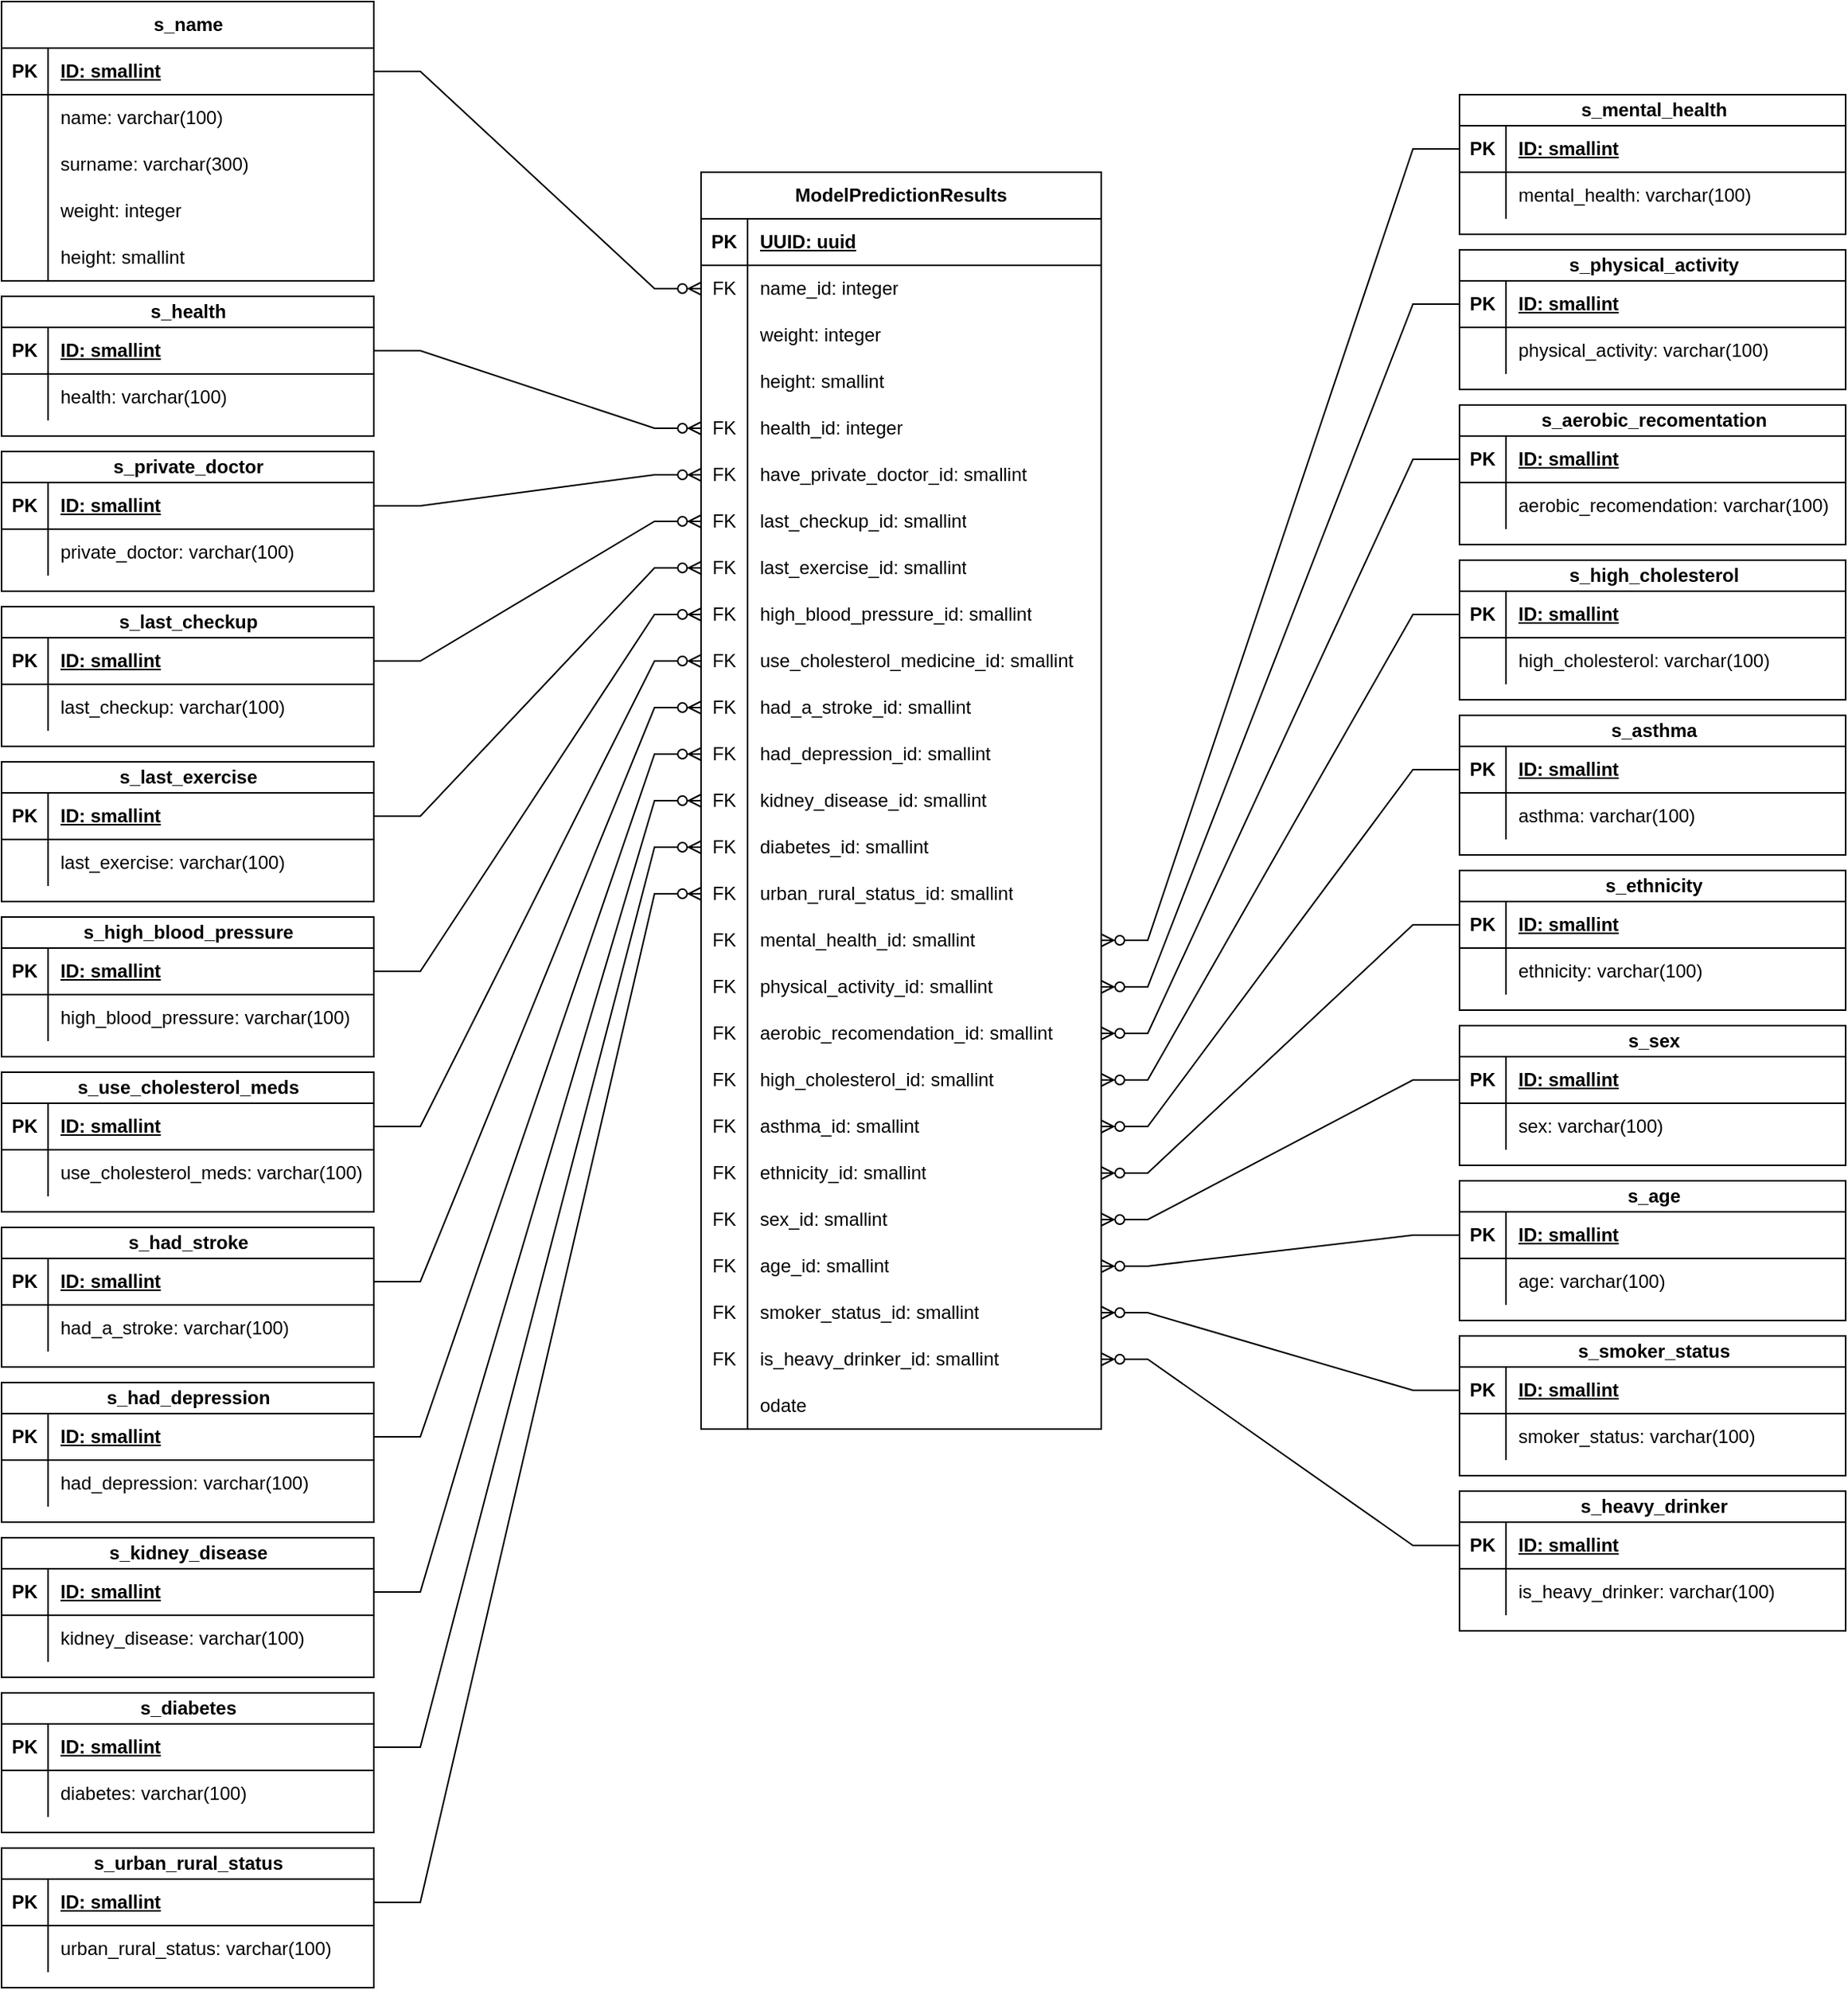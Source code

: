 <mxfile version="24.7.17">
  <diagram name="Página-1" id="Krd5Y5mxvZWPHDkIvkFN">
    <mxGraphModel dx="1930" dy="568" grid="1" gridSize="10" guides="1" tooltips="1" connect="1" arrows="1" fold="1" page="1" pageScale="1" pageWidth="827" pageHeight="1169" math="0" shadow="0">
      <root>
        <mxCell id="0" />
        <mxCell id="1" parent="0" />
        <mxCell id="1S8PURulraMHwOYrsYsE-5" value="ModelPredictionResults" style="shape=table;startSize=30;container=1;collapsible=1;childLayout=tableLayout;fixedRows=1;rowLines=0;fontStyle=1;align=center;resizeLast=1;html=1;whiteSpace=wrap;" parent="1" vertex="1">
          <mxGeometry x="371" y="280" width="258" height="810.0" as="geometry" />
        </mxCell>
        <mxCell id="1S8PURulraMHwOYrsYsE-9" value="" style="shape=tableRow;horizontal=0;startSize=0;swimlaneHead=0;swimlaneBody=0;fillColor=none;collapsible=0;dropTarget=0;points=[[0,0.5],[1,0.5]];portConstraint=eastwest;top=0;left=0;right=0;bottom=1;html=1;" parent="1S8PURulraMHwOYrsYsE-5" vertex="1">
          <mxGeometry y="30" width="258" height="30" as="geometry" />
        </mxCell>
        <mxCell id="1S8PURulraMHwOYrsYsE-10" value="PK" style="shape=partialRectangle;connectable=0;fillColor=none;top=0;left=0;bottom=0;right=0;fontStyle=1;overflow=hidden;html=1;whiteSpace=wrap;" parent="1S8PURulraMHwOYrsYsE-9" vertex="1">
          <mxGeometry width="30" height="30" as="geometry">
            <mxRectangle width="30" height="30" as="alternateBounds" />
          </mxGeometry>
        </mxCell>
        <mxCell id="1S8PURulraMHwOYrsYsE-11" value="UUID: uuid" style="shape=partialRectangle;connectable=0;fillColor=none;top=0;left=0;bottom=0;right=0;align=left;spacingLeft=6;fontStyle=5;overflow=hidden;html=1;whiteSpace=wrap;" parent="1S8PURulraMHwOYrsYsE-9" vertex="1">
          <mxGeometry x="30" width="228" height="30" as="geometry">
            <mxRectangle width="228" height="30" as="alternateBounds" />
          </mxGeometry>
        </mxCell>
        <mxCell id="1S8PURulraMHwOYrsYsE-12" value="" style="shape=tableRow;horizontal=0;startSize=0;swimlaneHead=0;swimlaneBody=0;fillColor=none;collapsible=0;dropTarget=0;points=[[0,0.5],[1,0.5]];portConstraint=eastwest;top=0;left=0;right=0;bottom=0;html=1;" parent="1S8PURulraMHwOYrsYsE-5" vertex="1">
          <mxGeometry y="60" width="258" height="30" as="geometry" />
        </mxCell>
        <mxCell id="1S8PURulraMHwOYrsYsE-13" value="FK" style="shape=partialRectangle;connectable=0;fillColor=none;top=0;left=0;bottom=0;right=0;editable=1;overflow=hidden;html=1;whiteSpace=wrap;" parent="1S8PURulraMHwOYrsYsE-12" vertex="1">
          <mxGeometry width="30" height="30" as="geometry">
            <mxRectangle width="30" height="30" as="alternateBounds" />
          </mxGeometry>
        </mxCell>
        <mxCell id="1S8PURulraMHwOYrsYsE-14" value="name_id: integer" style="shape=partialRectangle;connectable=0;fillColor=none;top=0;left=0;bottom=0;right=0;align=left;spacingLeft=6;overflow=hidden;html=1;whiteSpace=wrap;" parent="1S8PURulraMHwOYrsYsE-12" vertex="1">
          <mxGeometry x="30" width="228" height="30" as="geometry">
            <mxRectangle width="228" height="30" as="alternateBounds" />
          </mxGeometry>
        </mxCell>
        <mxCell id="1S8PURulraMHwOYrsYsE-15" value="" style="shape=tableRow;horizontal=0;startSize=0;swimlaneHead=0;swimlaneBody=0;fillColor=none;collapsible=0;dropTarget=0;points=[[0,0.5],[1,0.5]];portConstraint=eastwest;top=0;left=0;right=0;bottom=0;html=1;" parent="1S8PURulraMHwOYrsYsE-5" vertex="1">
          <mxGeometry y="90" width="258" height="30" as="geometry" />
        </mxCell>
        <mxCell id="1S8PURulraMHwOYrsYsE-16" value="" style="shape=partialRectangle;connectable=0;fillColor=none;top=0;left=0;bottom=0;right=0;editable=1;overflow=hidden;html=1;whiteSpace=wrap;" parent="1S8PURulraMHwOYrsYsE-15" vertex="1">
          <mxGeometry width="30" height="30" as="geometry">
            <mxRectangle width="30" height="30" as="alternateBounds" />
          </mxGeometry>
        </mxCell>
        <mxCell id="1S8PURulraMHwOYrsYsE-17" value="weight: integer" style="shape=partialRectangle;connectable=0;fillColor=none;top=0;left=0;bottom=0;right=0;align=left;spacingLeft=6;overflow=hidden;html=1;whiteSpace=wrap;" parent="1S8PURulraMHwOYrsYsE-15" vertex="1">
          <mxGeometry x="30" width="228" height="30" as="geometry">
            <mxRectangle width="228" height="30" as="alternateBounds" />
          </mxGeometry>
        </mxCell>
        <mxCell id="vxzaFPxBglq2fRSUnHFr-181" style="shape=tableRow;horizontal=0;startSize=0;swimlaneHead=0;swimlaneBody=0;fillColor=none;collapsible=0;dropTarget=0;points=[[0,0.5],[1,0.5]];portConstraint=eastwest;top=0;left=0;right=0;bottom=0;html=1;" vertex="1" parent="1S8PURulraMHwOYrsYsE-5">
          <mxGeometry y="120" width="258" height="30" as="geometry" />
        </mxCell>
        <mxCell id="vxzaFPxBglq2fRSUnHFr-182" value="" style="shape=partialRectangle;connectable=0;fillColor=none;top=0;left=0;bottom=0;right=0;editable=1;overflow=hidden;html=1;whiteSpace=wrap;" vertex="1" parent="vxzaFPxBglq2fRSUnHFr-181">
          <mxGeometry width="30" height="30" as="geometry">
            <mxRectangle width="30" height="30" as="alternateBounds" />
          </mxGeometry>
        </mxCell>
        <mxCell id="vxzaFPxBglq2fRSUnHFr-183" value="height: smallint" style="shape=partialRectangle;connectable=0;fillColor=none;top=0;left=0;bottom=0;right=0;align=left;spacingLeft=6;overflow=hidden;html=1;whiteSpace=wrap;" vertex="1" parent="vxzaFPxBglq2fRSUnHFr-181">
          <mxGeometry x="30" width="228" height="30" as="geometry">
            <mxRectangle width="228" height="30" as="alternateBounds" />
          </mxGeometry>
        </mxCell>
        <mxCell id="vxzaFPxBglq2fRSUnHFr-178" style="shape=tableRow;horizontal=0;startSize=0;swimlaneHead=0;swimlaneBody=0;fillColor=none;collapsible=0;dropTarget=0;points=[[0,0.5],[1,0.5]];portConstraint=eastwest;top=0;left=0;right=0;bottom=0;html=1;" vertex="1" parent="1S8PURulraMHwOYrsYsE-5">
          <mxGeometry y="150" width="258" height="30" as="geometry" />
        </mxCell>
        <mxCell id="vxzaFPxBglq2fRSUnHFr-179" value="FK" style="shape=partialRectangle;connectable=0;fillColor=none;top=0;left=0;bottom=0;right=0;editable=1;overflow=hidden;html=1;whiteSpace=wrap;" vertex="1" parent="vxzaFPxBglq2fRSUnHFr-178">
          <mxGeometry width="30" height="30" as="geometry">
            <mxRectangle width="30" height="30" as="alternateBounds" />
          </mxGeometry>
        </mxCell>
        <mxCell id="vxzaFPxBglq2fRSUnHFr-180" value="health_id: integer" style="shape=partialRectangle;connectable=0;fillColor=none;top=0;left=0;bottom=0;right=0;align=left;spacingLeft=6;overflow=hidden;html=1;whiteSpace=wrap;" vertex="1" parent="vxzaFPxBglq2fRSUnHFr-178">
          <mxGeometry x="30" width="228" height="30" as="geometry">
            <mxRectangle width="228" height="30" as="alternateBounds" />
          </mxGeometry>
        </mxCell>
        <mxCell id="1S8PURulraMHwOYrsYsE-57" style="shape=tableRow;horizontal=0;startSize=0;swimlaneHead=0;swimlaneBody=0;fillColor=none;collapsible=0;dropTarget=0;points=[[0,0.5],[1,0.5]];portConstraint=eastwest;top=0;left=0;right=0;bottom=0;html=1;" parent="1S8PURulraMHwOYrsYsE-5" vertex="1">
          <mxGeometry y="180" width="258" height="30" as="geometry" />
        </mxCell>
        <mxCell id="1S8PURulraMHwOYrsYsE-58" value="FK" style="shape=partialRectangle;connectable=0;fillColor=none;top=0;left=0;bottom=0;right=0;editable=1;overflow=hidden;html=1;whiteSpace=wrap;" parent="1S8PURulraMHwOYrsYsE-57" vertex="1">
          <mxGeometry width="30" height="30" as="geometry">
            <mxRectangle width="30" height="30" as="alternateBounds" />
          </mxGeometry>
        </mxCell>
        <mxCell id="1S8PURulraMHwOYrsYsE-59" value="&lt;div&gt;have_private_doctor_id: smallint&lt;br&gt;&lt;/div&gt;" style="shape=partialRectangle;connectable=0;fillColor=none;top=0;left=0;bottom=0;right=0;align=left;spacingLeft=6;overflow=hidden;html=1;whiteSpace=wrap;" parent="1S8PURulraMHwOYrsYsE-57" vertex="1">
          <mxGeometry x="30" width="228" height="30" as="geometry">
            <mxRectangle width="228" height="30" as="alternateBounds" />
          </mxGeometry>
        </mxCell>
        <mxCell id="1S8PURulraMHwOYrsYsE-54" style="shape=tableRow;horizontal=0;startSize=0;swimlaneHead=0;swimlaneBody=0;fillColor=none;collapsible=0;dropTarget=0;points=[[0,0.5],[1,0.5]];portConstraint=eastwest;top=0;left=0;right=0;bottom=0;html=1;" parent="1S8PURulraMHwOYrsYsE-5" vertex="1">
          <mxGeometry y="210" width="258" height="30" as="geometry" />
        </mxCell>
        <mxCell id="1S8PURulraMHwOYrsYsE-55" value="FK" style="shape=partialRectangle;connectable=0;fillColor=none;top=0;left=0;bottom=0;right=0;editable=1;overflow=hidden;html=1;whiteSpace=wrap;" parent="1S8PURulraMHwOYrsYsE-54" vertex="1">
          <mxGeometry width="30" height="30" as="geometry">
            <mxRectangle width="30" height="30" as="alternateBounds" />
          </mxGeometry>
        </mxCell>
        <mxCell id="1S8PURulraMHwOYrsYsE-56" value="last_checkup_id: smallint" style="shape=partialRectangle;connectable=0;fillColor=none;top=0;left=0;bottom=0;right=0;align=left;spacingLeft=6;overflow=hidden;html=1;whiteSpace=wrap;" parent="1S8PURulraMHwOYrsYsE-54" vertex="1">
          <mxGeometry x="30" width="228" height="30" as="geometry">
            <mxRectangle width="228" height="30" as="alternateBounds" />
          </mxGeometry>
        </mxCell>
        <mxCell id="1S8PURulraMHwOYrsYsE-51" style="shape=tableRow;horizontal=0;startSize=0;swimlaneHead=0;swimlaneBody=0;fillColor=none;collapsible=0;dropTarget=0;points=[[0,0.5],[1,0.5]];portConstraint=eastwest;top=0;left=0;right=0;bottom=0;html=1;" parent="1S8PURulraMHwOYrsYsE-5" vertex="1">
          <mxGeometry y="240" width="258" height="30" as="geometry" />
        </mxCell>
        <mxCell id="1S8PURulraMHwOYrsYsE-52" value="FK" style="shape=partialRectangle;connectable=0;fillColor=none;top=0;left=0;bottom=0;right=0;editable=1;overflow=hidden;html=1;whiteSpace=wrap;" parent="1S8PURulraMHwOYrsYsE-51" vertex="1">
          <mxGeometry width="30" height="30" as="geometry">
            <mxRectangle width="30" height="30" as="alternateBounds" />
          </mxGeometry>
        </mxCell>
        <mxCell id="1S8PURulraMHwOYrsYsE-53" value="last_exercise_id: smallint" style="shape=partialRectangle;connectable=0;fillColor=none;top=0;left=0;bottom=0;right=0;align=left;spacingLeft=6;overflow=hidden;html=1;whiteSpace=wrap;" parent="1S8PURulraMHwOYrsYsE-51" vertex="1">
          <mxGeometry x="30" width="228" height="30" as="geometry">
            <mxRectangle width="228" height="30" as="alternateBounds" />
          </mxGeometry>
        </mxCell>
        <mxCell id="1S8PURulraMHwOYrsYsE-48" style="shape=tableRow;horizontal=0;startSize=0;swimlaneHead=0;swimlaneBody=0;fillColor=none;collapsible=0;dropTarget=0;points=[[0,0.5],[1,0.5]];portConstraint=eastwest;top=0;left=0;right=0;bottom=0;html=1;" parent="1S8PURulraMHwOYrsYsE-5" vertex="1">
          <mxGeometry y="270" width="258" height="30" as="geometry" />
        </mxCell>
        <mxCell id="1S8PURulraMHwOYrsYsE-49" value="FK" style="shape=partialRectangle;connectable=0;fillColor=none;top=0;left=0;bottom=0;right=0;editable=1;overflow=hidden;html=1;whiteSpace=wrap;" parent="1S8PURulraMHwOYrsYsE-48" vertex="1">
          <mxGeometry width="30" height="30" as="geometry">
            <mxRectangle width="30" height="30" as="alternateBounds" />
          </mxGeometry>
        </mxCell>
        <mxCell id="1S8PURulraMHwOYrsYsE-50" value="high_blood_pressure_id: smallint" style="shape=partialRectangle;connectable=0;fillColor=none;top=0;left=0;bottom=0;right=0;align=left;spacingLeft=6;overflow=hidden;html=1;whiteSpace=wrap;" parent="1S8PURulraMHwOYrsYsE-48" vertex="1">
          <mxGeometry x="30" width="228" height="30" as="geometry">
            <mxRectangle width="228" height="30" as="alternateBounds" />
          </mxGeometry>
        </mxCell>
        <mxCell id="1S8PURulraMHwOYrsYsE-45" style="shape=tableRow;horizontal=0;startSize=0;swimlaneHead=0;swimlaneBody=0;fillColor=none;collapsible=0;dropTarget=0;points=[[0,0.5],[1,0.5]];portConstraint=eastwest;top=0;left=0;right=0;bottom=0;html=1;" parent="1S8PURulraMHwOYrsYsE-5" vertex="1">
          <mxGeometry y="300" width="258" height="30" as="geometry" />
        </mxCell>
        <mxCell id="1S8PURulraMHwOYrsYsE-46" value="FK" style="shape=partialRectangle;connectable=0;fillColor=none;top=0;left=0;bottom=0;right=0;editable=1;overflow=hidden;html=1;whiteSpace=wrap;" parent="1S8PURulraMHwOYrsYsE-45" vertex="1">
          <mxGeometry width="30" height="30" as="geometry">
            <mxRectangle width="30" height="30" as="alternateBounds" />
          </mxGeometry>
        </mxCell>
        <mxCell id="1S8PURulraMHwOYrsYsE-47" value="use_cholesterol_medicine_id: smallint" style="shape=partialRectangle;connectable=0;fillColor=none;top=0;left=0;bottom=0;right=0;align=left;spacingLeft=6;overflow=hidden;html=1;whiteSpace=wrap;" parent="1S8PURulraMHwOYrsYsE-45" vertex="1">
          <mxGeometry x="30" width="228" height="30" as="geometry">
            <mxRectangle width="228" height="30" as="alternateBounds" />
          </mxGeometry>
        </mxCell>
        <mxCell id="1S8PURulraMHwOYrsYsE-42" style="shape=tableRow;horizontal=0;startSize=0;swimlaneHead=0;swimlaneBody=0;fillColor=none;collapsible=0;dropTarget=0;points=[[0,0.5],[1,0.5]];portConstraint=eastwest;top=0;left=0;right=0;bottom=0;html=1;" parent="1S8PURulraMHwOYrsYsE-5" vertex="1">
          <mxGeometry y="330" width="258" height="30" as="geometry" />
        </mxCell>
        <mxCell id="1S8PURulraMHwOYrsYsE-43" value="FK" style="shape=partialRectangle;connectable=0;fillColor=none;top=0;left=0;bottom=0;right=0;editable=1;overflow=hidden;html=1;whiteSpace=wrap;" parent="1S8PURulraMHwOYrsYsE-42" vertex="1">
          <mxGeometry width="30" height="30" as="geometry">
            <mxRectangle width="30" height="30" as="alternateBounds" />
          </mxGeometry>
        </mxCell>
        <mxCell id="1S8PURulraMHwOYrsYsE-44" value="had_a_stroke_id: smallint" style="shape=partialRectangle;connectable=0;fillColor=none;top=0;left=0;bottom=0;right=0;align=left;spacingLeft=6;overflow=hidden;html=1;whiteSpace=wrap;" parent="1S8PURulraMHwOYrsYsE-42" vertex="1">
          <mxGeometry x="30" width="228" height="30" as="geometry">
            <mxRectangle width="228" height="30" as="alternateBounds" />
          </mxGeometry>
        </mxCell>
        <mxCell id="1S8PURulraMHwOYrsYsE-39" style="shape=tableRow;horizontal=0;startSize=0;swimlaneHead=0;swimlaneBody=0;fillColor=none;collapsible=0;dropTarget=0;points=[[0,0.5],[1,0.5]];portConstraint=eastwest;top=0;left=0;right=0;bottom=0;html=1;" parent="1S8PURulraMHwOYrsYsE-5" vertex="1">
          <mxGeometry y="360" width="258" height="30" as="geometry" />
        </mxCell>
        <mxCell id="1S8PURulraMHwOYrsYsE-40" value="FK" style="shape=partialRectangle;connectable=0;fillColor=none;top=0;left=0;bottom=0;right=0;editable=1;overflow=hidden;html=1;whiteSpace=wrap;" parent="1S8PURulraMHwOYrsYsE-39" vertex="1">
          <mxGeometry width="30" height="30" as="geometry">
            <mxRectangle width="30" height="30" as="alternateBounds" />
          </mxGeometry>
        </mxCell>
        <mxCell id="1S8PURulraMHwOYrsYsE-41" value="had_depression_id: smallint" style="shape=partialRectangle;connectable=0;fillColor=none;top=0;left=0;bottom=0;right=0;align=left;spacingLeft=6;overflow=hidden;html=1;whiteSpace=wrap;" parent="1S8PURulraMHwOYrsYsE-39" vertex="1">
          <mxGeometry x="30" width="228" height="30" as="geometry">
            <mxRectangle width="228" height="30" as="alternateBounds" />
          </mxGeometry>
        </mxCell>
        <mxCell id="1S8PURulraMHwOYrsYsE-36" style="shape=tableRow;horizontal=0;startSize=0;swimlaneHead=0;swimlaneBody=0;fillColor=none;collapsible=0;dropTarget=0;points=[[0,0.5],[1,0.5]];portConstraint=eastwest;top=0;left=0;right=0;bottom=0;html=1;" parent="1S8PURulraMHwOYrsYsE-5" vertex="1">
          <mxGeometry y="390" width="258" height="30" as="geometry" />
        </mxCell>
        <mxCell id="1S8PURulraMHwOYrsYsE-37" value="FK" style="shape=partialRectangle;connectable=0;fillColor=none;top=0;left=0;bottom=0;right=0;editable=1;overflow=hidden;html=1;whiteSpace=wrap;" parent="1S8PURulraMHwOYrsYsE-36" vertex="1">
          <mxGeometry width="30" height="30" as="geometry">
            <mxRectangle width="30" height="30" as="alternateBounds" />
          </mxGeometry>
        </mxCell>
        <mxCell id="1S8PURulraMHwOYrsYsE-38" value="kidney_disease_id: smallint" style="shape=partialRectangle;connectable=0;fillColor=none;top=0;left=0;bottom=0;right=0;align=left;spacingLeft=6;overflow=hidden;html=1;whiteSpace=wrap;" parent="1S8PURulraMHwOYrsYsE-36" vertex="1">
          <mxGeometry x="30" width="228" height="30" as="geometry">
            <mxRectangle width="228" height="30" as="alternateBounds" />
          </mxGeometry>
        </mxCell>
        <mxCell id="1S8PURulraMHwOYrsYsE-33" style="shape=tableRow;horizontal=0;startSize=0;swimlaneHead=0;swimlaneBody=0;fillColor=none;collapsible=0;dropTarget=0;points=[[0,0.5],[1,0.5]];portConstraint=eastwest;top=0;left=0;right=0;bottom=0;html=1;" parent="1S8PURulraMHwOYrsYsE-5" vertex="1">
          <mxGeometry y="420" width="258" height="30" as="geometry" />
        </mxCell>
        <mxCell id="1S8PURulraMHwOYrsYsE-34" value="FK" style="shape=partialRectangle;connectable=0;fillColor=none;top=0;left=0;bottom=0;right=0;editable=1;overflow=hidden;html=1;whiteSpace=wrap;" parent="1S8PURulraMHwOYrsYsE-33" vertex="1">
          <mxGeometry width="30" height="30" as="geometry">
            <mxRectangle width="30" height="30" as="alternateBounds" />
          </mxGeometry>
        </mxCell>
        <mxCell id="1S8PURulraMHwOYrsYsE-35" value="diabetes_id: smallint" style="shape=partialRectangle;connectable=0;fillColor=none;top=0;left=0;bottom=0;right=0;align=left;spacingLeft=6;overflow=hidden;html=1;whiteSpace=wrap;" parent="1S8PURulraMHwOYrsYsE-33" vertex="1">
          <mxGeometry x="30" width="228" height="30" as="geometry">
            <mxRectangle width="228" height="30" as="alternateBounds" />
          </mxGeometry>
        </mxCell>
        <mxCell id="1S8PURulraMHwOYrsYsE-30" style="shape=tableRow;horizontal=0;startSize=0;swimlaneHead=0;swimlaneBody=0;fillColor=none;collapsible=0;dropTarget=0;points=[[0,0.5],[1,0.5]];portConstraint=eastwest;top=0;left=0;right=0;bottom=0;html=1;" parent="1S8PURulraMHwOYrsYsE-5" vertex="1">
          <mxGeometry y="450" width="258" height="30" as="geometry" />
        </mxCell>
        <mxCell id="1S8PURulraMHwOYrsYsE-31" value="FK" style="shape=partialRectangle;connectable=0;fillColor=none;top=0;left=0;bottom=0;right=0;editable=1;overflow=hidden;html=1;whiteSpace=wrap;" parent="1S8PURulraMHwOYrsYsE-30" vertex="1">
          <mxGeometry width="30" height="30" as="geometry">
            <mxRectangle width="30" height="30" as="alternateBounds" />
          </mxGeometry>
        </mxCell>
        <mxCell id="1S8PURulraMHwOYrsYsE-32" value="urban_rural_status_id: smallint" style="shape=partialRectangle;connectable=0;fillColor=none;top=0;left=0;bottom=0;right=0;align=left;spacingLeft=6;overflow=hidden;html=1;whiteSpace=wrap;" parent="1S8PURulraMHwOYrsYsE-30" vertex="1">
          <mxGeometry x="30" width="228" height="30" as="geometry">
            <mxRectangle width="228" height="30" as="alternateBounds" />
          </mxGeometry>
        </mxCell>
        <mxCell id="1S8PURulraMHwOYrsYsE-27" style="shape=tableRow;horizontal=0;startSize=0;swimlaneHead=0;swimlaneBody=0;fillColor=none;collapsible=0;dropTarget=0;points=[[0,0.5],[1,0.5]];portConstraint=eastwest;top=0;left=0;right=0;bottom=0;html=1;" parent="1S8PURulraMHwOYrsYsE-5" vertex="1">
          <mxGeometry y="480" width="258" height="30" as="geometry" />
        </mxCell>
        <mxCell id="1S8PURulraMHwOYrsYsE-28" value="FK" style="shape=partialRectangle;connectable=0;fillColor=none;top=0;left=0;bottom=0;right=0;editable=1;overflow=hidden;html=1;whiteSpace=wrap;" parent="1S8PURulraMHwOYrsYsE-27" vertex="1">
          <mxGeometry width="30" height="30" as="geometry">
            <mxRectangle width="30" height="30" as="alternateBounds" />
          </mxGeometry>
        </mxCell>
        <mxCell id="1S8PURulraMHwOYrsYsE-29" value="mental_health_id: smallint" style="shape=partialRectangle;connectable=0;fillColor=none;top=0;left=0;bottom=0;right=0;align=left;spacingLeft=6;overflow=hidden;html=1;whiteSpace=wrap;" parent="1S8PURulraMHwOYrsYsE-27" vertex="1">
          <mxGeometry x="30" width="228" height="30" as="geometry">
            <mxRectangle width="228" height="30" as="alternateBounds" />
          </mxGeometry>
        </mxCell>
        <mxCell id="1S8PURulraMHwOYrsYsE-24" style="shape=tableRow;horizontal=0;startSize=0;swimlaneHead=0;swimlaneBody=0;fillColor=none;collapsible=0;dropTarget=0;points=[[0,0.5],[1,0.5]];portConstraint=eastwest;top=0;left=0;right=0;bottom=0;html=1;" parent="1S8PURulraMHwOYrsYsE-5" vertex="1">
          <mxGeometry y="510" width="258" height="30" as="geometry" />
        </mxCell>
        <mxCell id="1S8PURulraMHwOYrsYsE-25" value="FK" style="shape=partialRectangle;connectable=0;fillColor=none;top=0;left=0;bottom=0;right=0;editable=1;overflow=hidden;html=1;whiteSpace=wrap;" parent="1S8PURulraMHwOYrsYsE-24" vertex="1">
          <mxGeometry width="30" height="30" as="geometry">
            <mxRectangle width="30" height="30" as="alternateBounds" />
          </mxGeometry>
        </mxCell>
        <mxCell id="1S8PURulraMHwOYrsYsE-26" value="physical_activity_id: smallint" style="shape=partialRectangle;connectable=0;fillColor=none;top=0;left=0;bottom=0;right=0;align=left;spacingLeft=6;overflow=hidden;html=1;whiteSpace=wrap;" parent="1S8PURulraMHwOYrsYsE-24" vertex="1">
          <mxGeometry x="30" width="228" height="30" as="geometry">
            <mxRectangle width="228" height="30" as="alternateBounds" />
          </mxGeometry>
        </mxCell>
        <mxCell id="1S8PURulraMHwOYrsYsE-21" style="shape=tableRow;horizontal=0;startSize=0;swimlaneHead=0;swimlaneBody=0;fillColor=none;collapsible=0;dropTarget=0;points=[[0,0.5],[1,0.5]];portConstraint=eastwest;top=0;left=0;right=0;bottom=0;html=1;" parent="1S8PURulraMHwOYrsYsE-5" vertex="1">
          <mxGeometry y="540" width="258" height="30" as="geometry" />
        </mxCell>
        <mxCell id="1S8PURulraMHwOYrsYsE-22" value="FK" style="shape=partialRectangle;connectable=0;fillColor=none;top=0;left=0;bottom=0;right=0;editable=1;overflow=hidden;html=1;whiteSpace=wrap;" parent="1S8PURulraMHwOYrsYsE-21" vertex="1">
          <mxGeometry width="30" height="30" as="geometry">
            <mxRectangle width="30" height="30" as="alternateBounds" />
          </mxGeometry>
        </mxCell>
        <mxCell id="1S8PURulraMHwOYrsYsE-23" value="aerobic_recomendation_id: smallint" style="shape=partialRectangle;connectable=0;fillColor=none;top=0;left=0;bottom=0;right=0;align=left;spacingLeft=6;overflow=hidden;html=1;whiteSpace=wrap;" parent="1S8PURulraMHwOYrsYsE-21" vertex="1">
          <mxGeometry x="30" width="228" height="30" as="geometry">
            <mxRectangle width="228" height="30" as="alternateBounds" />
          </mxGeometry>
        </mxCell>
        <mxCell id="1S8PURulraMHwOYrsYsE-18" style="shape=tableRow;horizontal=0;startSize=0;swimlaneHead=0;swimlaneBody=0;fillColor=none;collapsible=0;dropTarget=0;points=[[0,0.5],[1,0.5]];portConstraint=eastwest;top=0;left=0;right=0;bottom=0;html=1;" parent="1S8PURulraMHwOYrsYsE-5" vertex="1">
          <mxGeometry y="570" width="258" height="30" as="geometry" />
        </mxCell>
        <mxCell id="1S8PURulraMHwOYrsYsE-19" value="FK" style="shape=partialRectangle;connectable=0;fillColor=none;top=0;left=0;bottom=0;right=0;editable=1;overflow=hidden;html=1;whiteSpace=wrap;" parent="1S8PURulraMHwOYrsYsE-18" vertex="1">
          <mxGeometry width="30" height="30" as="geometry">
            <mxRectangle width="30" height="30" as="alternateBounds" />
          </mxGeometry>
        </mxCell>
        <mxCell id="1S8PURulraMHwOYrsYsE-20" value="high_cholesterol_id: smallint" style="shape=partialRectangle;connectable=0;fillColor=none;top=0;left=0;bottom=0;right=0;align=left;spacingLeft=6;overflow=hidden;html=1;whiteSpace=wrap;" parent="1S8PURulraMHwOYrsYsE-18" vertex="1">
          <mxGeometry x="30" width="228" height="30" as="geometry">
            <mxRectangle width="228" height="30" as="alternateBounds" />
          </mxGeometry>
        </mxCell>
        <mxCell id="1S8PURulraMHwOYrsYsE-81" style="shape=tableRow;horizontal=0;startSize=0;swimlaneHead=0;swimlaneBody=0;fillColor=none;collapsible=0;dropTarget=0;points=[[0,0.5],[1,0.5]];portConstraint=eastwest;top=0;left=0;right=0;bottom=0;html=1;" parent="1S8PURulraMHwOYrsYsE-5" vertex="1">
          <mxGeometry y="600" width="258" height="30" as="geometry" />
        </mxCell>
        <mxCell id="1S8PURulraMHwOYrsYsE-82" value="FK" style="shape=partialRectangle;connectable=0;fillColor=none;top=0;left=0;bottom=0;right=0;editable=1;overflow=hidden;html=1;whiteSpace=wrap;" parent="1S8PURulraMHwOYrsYsE-81" vertex="1">
          <mxGeometry width="30" height="30" as="geometry">
            <mxRectangle width="30" height="30" as="alternateBounds" />
          </mxGeometry>
        </mxCell>
        <mxCell id="1S8PURulraMHwOYrsYsE-83" value="asthma_id: smallint" style="shape=partialRectangle;connectable=0;fillColor=none;top=0;left=0;bottom=0;right=0;align=left;spacingLeft=6;overflow=hidden;html=1;whiteSpace=wrap;" parent="1S8PURulraMHwOYrsYsE-81" vertex="1">
          <mxGeometry x="30" width="228" height="30" as="geometry">
            <mxRectangle width="228" height="30" as="alternateBounds" />
          </mxGeometry>
        </mxCell>
        <mxCell id="1S8PURulraMHwOYrsYsE-78" style="shape=tableRow;horizontal=0;startSize=0;swimlaneHead=0;swimlaneBody=0;fillColor=none;collapsible=0;dropTarget=0;points=[[0,0.5],[1,0.5]];portConstraint=eastwest;top=0;left=0;right=0;bottom=0;html=1;" parent="1S8PURulraMHwOYrsYsE-5" vertex="1">
          <mxGeometry y="630" width="258" height="30" as="geometry" />
        </mxCell>
        <mxCell id="1S8PURulraMHwOYrsYsE-79" value="FK" style="shape=partialRectangle;connectable=0;fillColor=none;top=0;left=0;bottom=0;right=0;editable=1;overflow=hidden;html=1;whiteSpace=wrap;" parent="1S8PURulraMHwOYrsYsE-78" vertex="1">
          <mxGeometry width="30" height="30" as="geometry">
            <mxRectangle width="30" height="30" as="alternateBounds" />
          </mxGeometry>
        </mxCell>
        <mxCell id="1S8PURulraMHwOYrsYsE-80" value="ethnicity_id: smallint" style="shape=partialRectangle;connectable=0;fillColor=none;top=0;left=0;bottom=0;right=0;align=left;spacingLeft=6;overflow=hidden;html=1;whiteSpace=wrap;" parent="1S8PURulraMHwOYrsYsE-78" vertex="1">
          <mxGeometry x="30" width="228" height="30" as="geometry">
            <mxRectangle width="228" height="30" as="alternateBounds" />
          </mxGeometry>
        </mxCell>
        <mxCell id="1S8PURulraMHwOYrsYsE-75" style="shape=tableRow;horizontal=0;startSize=0;swimlaneHead=0;swimlaneBody=0;fillColor=none;collapsible=0;dropTarget=0;points=[[0,0.5],[1,0.5]];portConstraint=eastwest;top=0;left=0;right=0;bottom=0;html=1;" parent="1S8PURulraMHwOYrsYsE-5" vertex="1">
          <mxGeometry y="660" width="258" height="30" as="geometry" />
        </mxCell>
        <mxCell id="1S8PURulraMHwOYrsYsE-76" value="FK" style="shape=partialRectangle;connectable=0;fillColor=none;top=0;left=0;bottom=0;right=0;editable=1;overflow=hidden;html=1;whiteSpace=wrap;" parent="1S8PURulraMHwOYrsYsE-75" vertex="1">
          <mxGeometry width="30" height="30" as="geometry">
            <mxRectangle width="30" height="30" as="alternateBounds" />
          </mxGeometry>
        </mxCell>
        <mxCell id="1S8PURulraMHwOYrsYsE-77" value="sex_id: smallint" style="shape=partialRectangle;connectable=0;fillColor=none;top=0;left=0;bottom=0;right=0;align=left;spacingLeft=6;overflow=hidden;html=1;whiteSpace=wrap;" parent="1S8PURulraMHwOYrsYsE-75" vertex="1">
          <mxGeometry x="30" width="228" height="30" as="geometry">
            <mxRectangle width="228" height="30" as="alternateBounds" />
          </mxGeometry>
        </mxCell>
        <mxCell id="1S8PURulraMHwOYrsYsE-72" style="shape=tableRow;horizontal=0;startSize=0;swimlaneHead=0;swimlaneBody=0;fillColor=none;collapsible=0;dropTarget=0;points=[[0,0.5],[1,0.5]];portConstraint=eastwest;top=0;left=0;right=0;bottom=0;html=1;" parent="1S8PURulraMHwOYrsYsE-5" vertex="1">
          <mxGeometry y="690" width="258" height="30" as="geometry" />
        </mxCell>
        <mxCell id="1S8PURulraMHwOYrsYsE-73" value="FK" style="shape=partialRectangle;connectable=0;fillColor=none;top=0;left=0;bottom=0;right=0;editable=1;overflow=hidden;html=1;whiteSpace=wrap;" parent="1S8PURulraMHwOYrsYsE-72" vertex="1">
          <mxGeometry width="30" height="30" as="geometry">
            <mxRectangle width="30" height="30" as="alternateBounds" />
          </mxGeometry>
        </mxCell>
        <mxCell id="1S8PURulraMHwOYrsYsE-74" value="age_id: smallint" style="shape=partialRectangle;connectable=0;fillColor=none;top=0;left=0;bottom=0;right=0;align=left;spacingLeft=6;overflow=hidden;html=1;whiteSpace=wrap;" parent="1S8PURulraMHwOYrsYsE-72" vertex="1">
          <mxGeometry x="30" width="228" height="30" as="geometry">
            <mxRectangle width="228" height="30" as="alternateBounds" />
          </mxGeometry>
        </mxCell>
        <mxCell id="1S8PURulraMHwOYrsYsE-63" style="shape=tableRow;horizontal=0;startSize=0;swimlaneHead=0;swimlaneBody=0;fillColor=none;collapsible=0;dropTarget=0;points=[[0,0.5],[1,0.5]];portConstraint=eastwest;top=0;left=0;right=0;bottom=0;html=1;" parent="1S8PURulraMHwOYrsYsE-5" vertex="1">
          <mxGeometry y="720" width="258" height="30" as="geometry" />
        </mxCell>
        <mxCell id="1S8PURulraMHwOYrsYsE-64" value="FK" style="shape=partialRectangle;connectable=0;fillColor=none;top=0;left=0;bottom=0;right=0;editable=1;overflow=hidden;html=1;whiteSpace=wrap;" parent="1S8PURulraMHwOYrsYsE-63" vertex="1">
          <mxGeometry width="30" height="30" as="geometry">
            <mxRectangle width="30" height="30" as="alternateBounds" />
          </mxGeometry>
        </mxCell>
        <mxCell id="1S8PURulraMHwOYrsYsE-65" value="smoker_status_id: smallint" style="shape=partialRectangle;connectable=0;fillColor=none;top=0;left=0;bottom=0;right=0;align=left;spacingLeft=6;overflow=hidden;html=1;whiteSpace=wrap;" parent="1S8PURulraMHwOYrsYsE-63" vertex="1">
          <mxGeometry x="30" width="228" height="30" as="geometry">
            <mxRectangle width="228" height="30" as="alternateBounds" />
          </mxGeometry>
        </mxCell>
        <mxCell id="1S8PURulraMHwOYrsYsE-60" style="shape=tableRow;horizontal=0;startSize=0;swimlaneHead=0;swimlaneBody=0;fillColor=none;collapsible=0;dropTarget=0;points=[[0,0.5],[1,0.5]];portConstraint=eastwest;top=0;left=0;right=0;bottom=0;html=1;" parent="1S8PURulraMHwOYrsYsE-5" vertex="1">
          <mxGeometry y="750" width="258" height="30" as="geometry" />
        </mxCell>
        <mxCell id="1S8PURulraMHwOYrsYsE-61" value="FK" style="shape=partialRectangle;connectable=0;fillColor=none;top=0;left=0;bottom=0;right=0;editable=1;overflow=hidden;html=1;whiteSpace=wrap;" parent="1S8PURulraMHwOYrsYsE-60" vertex="1">
          <mxGeometry width="30" height="30" as="geometry">
            <mxRectangle width="30" height="30" as="alternateBounds" />
          </mxGeometry>
        </mxCell>
        <mxCell id="1S8PURulraMHwOYrsYsE-62" value="is_heavy_drinker_id: smallint" style="shape=partialRectangle;connectable=0;fillColor=none;top=0;left=0;bottom=0;right=0;align=left;spacingLeft=6;overflow=hidden;html=1;whiteSpace=wrap;" parent="1S8PURulraMHwOYrsYsE-60" vertex="1">
          <mxGeometry x="30" width="228" height="30" as="geometry">
            <mxRectangle width="228" height="30" as="alternateBounds" />
          </mxGeometry>
        </mxCell>
        <mxCell id="1S8PURulraMHwOYrsYsE-111" style="shape=tableRow;horizontal=0;startSize=0;swimlaneHead=0;swimlaneBody=0;fillColor=none;collapsible=0;dropTarget=0;points=[[0,0.5],[1,0.5]];portConstraint=eastwest;top=0;left=0;right=0;bottom=0;html=1;" parent="1S8PURulraMHwOYrsYsE-5" vertex="1">
          <mxGeometry y="780" width="258" height="30" as="geometry" />
        </mxCell>
        <mxCell id="1S8PURulraMHwOYrsYsE-112" style="shape=partialRectangle;connectable=0;fillColor=none;top=0;left=0;bottom=0;right=0;editable=1;overflow=hidden;html=1;whiteSpace=wrap;" parent="1S8PURulraMHwOYrsYsE-111" vertex="1">
          <mxGeometry width="30" height="30" as="geometry">
            <mxRectangle width="30" height="30" as="alternateBounds" />
          </mxGeometry>
        </mxCell>
        <mxCell id="1S8PURulraMHwOYrsYsE-113" value="odate" style="shape=partialRectangle;connectable=0;fillColor=none;top=0;left=0;bottom=0;right=0;align=left;spacingLeft=6;overflow=hidden;html=1;whiteSpace=wrap;" parent="1S8PURulraMHwOYrsYsE-111" vertex="1">
          <mxGeometry x="30" width="228" height="30" as="geometry">
            <mxRectangle width="228" height="30" as="alternateBounds" />
          </mxGeometry>
        </mxCell>
        <mxCell id="1S8PURulraMHwOYrsYsE-85" value="s_name" style="shape=table;startSize=30;container=1;collapsible=1;childLayout=tableLayout;fixedRows=1;rowLines=0;fontStyle=1;align=center;resizeLast=1;html=1;" parent="1" vertex="1">
          <mxGeometry x="-80" y="170" width="240" height="180" as="geometry" />
        </mxCell>
        <mxCell id="1S8PURulraMHwOYrsYsE-86" value="" style="shape=tableRow;horizontal=0;startSize=0;swimlaneHead=0;swimlaneBody=0;fillColor=none;collapsible=0;dropTarget=0;points=[[0,0.5],[1,0.5]];portConstraint=eastwest;top=0;left=0;right=0;bottom=1;" parent="1S8PURulraMHwOYrsYsE-85" vertex="1">
          <mxGeometry y="30" width="240" height="30" as="geometry" />
        </mxCell>
        <mxCell id="1S8PURulraMHwOYrsYsE-87" value="PK" style="shape=partialRectangle;connectable=0;fillColor=none;top=0;left=0;bottom=0;right=0;fontStyle=1;overflow=hidden;whiteSpace=wrap;html=1;" parent="1S8PURulraMHwOYrsYsE-86" vertex="1">
          <mxGeometry width="30" height="30" as="geometry">
            <mxRectangle width="30" height="30" as="alternateBounds" />
          </mxGeometry>
        </mxCell>
        <mxCell id="1S8PURulraMHwOYrsYsE-88" value="ID: smallint" style="shape=partialRectangle;connectable=0;fillColor=none;top=0;left=0;bottom=0;right=0;align=left;spacingLeft=6;fontStyle=5;overflow=hidden;whiteSpace=wrap;html=1;" parent="1S8PURulraMHwOYrsYsE-86" vertex="1">
          <mxGeometry x="30" width="210" height="30" as="geometry">
            <mxRectangle width="210" height="30" as="alternateBounds" />
          </mxGeometry>
        </mxCell>
        <mxCell id="1S8PURulraMHwOYrsYsE-89" value="" style="shape=tableRow;horizontal=0;startSize=0;swimlaneHead=0;swimlaneBody=0;fillColor=none;collapsible=0;dropTarget=0;points=[[0,0.5],[1,0.5]];portConstraint=eastwest;top=0;left=0;right=0;bottom=0;" parent="1S8PURulraMHwOYrsYsE-85" vertex="1">
          <mxGeometry y="60" width="240" height="30" as="geometry" />
        </mxCell>
        <mxCell id="1S8PURulraMHwOYrsYsE-90" value="" style="shape=partialRectangle;connectable=0;fillColor=none;top=0;left=0;bottom=0;right=0;editable=1;overflow=hidden;whiteSpace=wrap;html=1;" parent="1S8PURulraMHwOYrsYsE-89" vertex="1">
          <mxGeometry width="30" height="30" as="geometry">
            <mxRectangle width="30" height="30" as="alternateBounds" />
          </mxGeometry>
        </mxCell>
        <mxCell id="1S8PURulraMHwOYrsYsE-91" value="name: varchar(100)" style="shape=partialRectangle;connectable=0;fillColor=none;top=0;left=0;bottom=0;right=0;align=left;spacingLeft=6;overflow=hidden;whiteSpace=wrap;html=1;" parent="1S8PURulraMHwOYrsYsE-89" vertex="1">
          <mxGeometry x="30" width="210" height="30" as="geometry">
            <mxRectangle width="210" height="30" as="alternateBounds" />
          </mxGeometry>
        </mxCell>
        <mxCell id="1S8PURulraMHwOYrsYsE-92" value="" style="shape=tableRow;horizontal=0;startSize=0;swimlaneHead=0;swimlaneBody=0;fillColor=none;collapsible=0;dropTarget=0;points=[[0,0.5],[1,0.5]];portConstraint=eastwest;top=0;left=0;right=0;bottom=0;" parent="1S8PURulraMHwOYrsYsE-85" vertex="1">
          <mxGeometry y="90" width="240" height="30" as="geometry" />
        </mxCell>
        <mxCell id="1S8PURulraMHwOYrsYsE-93" value="" style="shape=partialRectangle;connectable=0;fillColor=none;top=0;left=0;bottom=0;right=0;editable=1;overflow=hidden;whiteSpace=wrap;html=1;" parent="1S8PURulraMHwOYrsYsE-92" vertex="1">
          <mxGeometry width="30" height="30" as="geometry">
            <mxRectangle width="30" height="30" as="alternateBounds" />
          </mxGeometry>
        </mxCell>
        <mxCell id="1S8PURulraMHwOYrsYsE-94" value="surname: varchar(300)" style="shape=partialRectangle;connectable=0;fillColor=none;top=0;left=0;bottom=0;right=0;align=left;spacingLeft=6;overflow=hidden;whiteSpace=wrap;html=1;" parent="1S8PURulraMHwOYrsYsE-92" vertex="1">
          <mxGeometry x="30" width="210" height="30" as="geometry">
            <mxRectangle width="210" height="30" as="alternateBounds" />
          </mxGeometry>
        </mxCell>
        <mxCell id="vxzaFPxBglq2fRSUnHFr-184" style="shape=tableRow;horizontal=0;startSize=0;swimlaneHead=0;swimlaneBody=0;fillColor=none;collapsible=0;dropTarget=0;points=[[0,0.5],[1,0.5]];portConstraint=eastwest;top=0;left=0;right=0;bottom=0;" vertex="1" parent="1S8PURulraMHwOYrsYsE-85">
          <mxGeometry y="120" width="240" height="30" as="geometry" />
        </mxCell>
        <mxCell id="vxzaFPxBglq2fRSUnHFr-185" style="shape=partialRectangle;connectable=0;fillColor=none;top=0;left=0;bottom=0;right=0;editable=1;overflow=hidden;whiteSpace=wrap;html=1;" vertex="1" parent="vxzaFPxBglq2fRSUnHFr-184">
          <mxGeometry width="30" height="30" as="geometry">
            <mxRectangle width="30" height="30" as="alternateBounds" />
          </mxGeometry>
        </mxCell>
        <mxCell id="vxzaFPxBglq2fRSUnHFr-186" value="weight: integer" style="shape=partialRectangle;connectable=0;fillColor=none;top=0;left=0;bottom=0;right=0;align=left;spacingLeft=6;overflow=hidden;whiteSpace=wrap;html=1;" vertex="1" parent="vxzaFPxBglq2fRSUnHFr-184">
          <mxGeometry x="30" width="210" height="30" as="geometry">
            <mxRectangle width="210" height="30" as="alternateBounds" />
          </mxGeometry>
        </mxCell>
        <mxCell id="vxzaFPxBglq2fRSUnHFr-187" style="shape=tableRow;horizontal=0;startSize=0;swimlaneHead=0;swimlaneBody=0;fillColor=none;collapsible=0;dropTarget=0;points=[[0,0.5],[1,0.5]];portConstraint=eastwest;top=0;left=0;right=0;bottom=0;" vertex="1" parent="1S8PURulraMHwOYrsYsE-85">
          <mxGeometry y="150" width="240" height="30" as="geometry" />
        </mxCell>
        <mxCell id="vxzaFPxBglq2fRSUnHFr-188" style="shape=partialRectangle;connectable=0;fillColor=none;top=0;left=0;bottom=0;right=0;editable=1;overflow=hidden;whiteSpace=wrap;html=1;" vertex="1" parent="vxzaFPxBglq2fRSUnHFr-187">
          <mxGeometry width="30" height="30" as="geometry">
            <mxRectangle width="30" height="30" as="alternateBounds" />
          </mxGeometry>
        </mxCell>
        <mxCell id="vxzaFPxBglq2fRSUnHFr-189" value="height: smallint" style="shape=partialRectangle;connectable=0;fillColor=none;top=0;left=0;bottom=0;right=0;align=left;spacingLeft=6;overflow=hidden;whiteSpace=wrap;html=1;" vertex="1" parent="vxzaFPxBglq2fRSUnHFr-187">
          <mxGeometry x="30" width="210" height="30" as="geometry">
            <mxRectangle width="210" height="30" as="alternateBounds" />
          </mxGeometry>
        </mxCell>
        <mxCell id="1S8PURulraMHwOYrsYsE-99" value="" style="edgeStyle=entityRelationEdgeStyle;fontSize=12;html=1;endArrow=ERzeroToMany;endFill=1;rounded=0;entryX=0;entryY=0.5;entryDx=0;entryDy=0;" parent="1" source="1S8PURulraMHwOYrsYsE-86" target="1S8PURulraMHwOYrsYsE-12" edge="1">
          <mxGeometry width="100" height="100" relative="1" as="geometry">
            <mxPoint x="470" y="590" as="sourcePoint" />
            <mxPoint x="190" y="440" as="targetPoint" />
            <Array as="points">
              <mxPoint x="290" y="250" />
            </Array>
          </mxGeometry>
        </mxCell>
        <mxCell id="1S8PURulraMHwOYrsYsE-100" value="s_health" style="shape=table;startSize=20;container=1;collapsible=1;childLayout=tableLayout;fixedRows=1;rowLines=0;fontStyle=1;align=center;resizeLast=1;html=1;" parent="1" vertex="1">
          <mxGeometry x="-80" y="360" width="240" height="90" as="geometry" />
        </mxCell>
        <mxCell id="1S8PURulraMHwOYrsYsE-101" value="" style="shape=tableRow;horizontal=0;startSize=0;swimlaneHead=0;swimlaneBody=0;fillColor=none;collapsible=0;dropTarget=0;points=[[0,0.5],[1,0.5]];portConstraint=eastwest;top=0;left=0;right=0;bottom=1;" parent="1S8PURulraMHwOYrsYsE-100" vertex="1">
          <mxGeometry y="20" width="240" height="30" as="geometry" />
        </mxCell>
        <mxCell id="1S8PURulraMHwOYrsYsE-102" value="PK" style="shape=partialRectangle;connectable=0;fillColor=none;top=0;left=0;bottom=0;right=0;fontStyle=1;overflow=hidden;whiteSpace=wrap;html=1;" parent="1S8PURulraMHwOYrsYsE-101" vertex="1">
          <mxGeometry width="30" height="30" as="geometry">
            <mxRectangle width="30" height="30" as="alternateBounds" />
          </mxGeometry>
        </mxCell>
        <mxCell id="1S8PURulraMHwOYrsYsE-103" value="ID: smallint" style="shape=partialRectangle;connectable=0;fillColor=none;top=0;left=0;bottom=0;right=0;align=left;spacingLeft=6;fontStyle=5;overflow=hidden;whiteSpace=wrap;html=1;" parent="1S8PURulraMHwOYrsYsE-101" vertex="1">
          <mxGeometry x="30" width="210" height="30" as="geometry">
            <mxRectangle width="210" height="30" as="alternateBounds" />
          </mxGeometry>
        </mxCell>
        <mxCell id="1S8PURulraMHwOYrsYsE-104" value="" style="shape=tableRow;horizontal=0;startSize=0;swimlaneHead=0;swimlaneBody=0;fillColor=none;collapsible=0;dropTarget=0;points=[[0,0.5],[1,0.5]];portConstraint=eastwest;top=0;left=0;right=0;bottom=0;" parent="1S8PURulraMHwOYrsYsE-100" vertex="1">
          <mxGeometry y="50" width="240" height="30" as="geometry" />
        </mxCell>
        <mxCell id="1S8PURulraMHwOYrsYsE-105" value="" style="shape=partialRectangle;connectable=0;fillColor=none;top=0;left=0;bottom=0;right=0;editable=1;overflow=hidden;whiteSpace=wrap;html=1;" parent="1S8PURulraMHwOYrsYsE-104" vertex="1">
          <mxGeometry width="30" height="30" as="geometry">
            <mxRectangle width="30" height="30" as="alternateBounds" />
          </mxGeometry>
        </mxCell>
        <mxCell id="1S8PURulraMHwOYrsYsE-106" value="health: varchar(100)" style="shape=partialRectangle;connectable=0;fillColor=none;top=0;left=0;bottom=0;right=0;align=left;spacingLeft=6;overflow=hidden;whiteSpace=wrap;html=1;" parent="1S8PURulraMHwOYrsYsE-104" vertex="1">
          <mxGeometry x="30" width="210" height="30" as="geometry">
            <mxRectangle width="210" height="30" as="alternateBounds" />
          </mxGeometry>
        </mxCell>
        <mxCell id="1S8PURulraMHwOYrsYsE-110" value="" style="edgeStyle=entityRelationEdgeStyle;fontSize=12;html=1;endArrow=ERzeroToMany;endFill=1;rounded=0;exitX=1;exitY=0.5;exitDx=0;exitDy=0;" parent="1" source="1S8PURulraMHwOYrsYsE-101" target="vxzaFPxBglq2fRSUnHFr-178" edge="1">
          <mxGeometry width="100" height="100" relative="1" as="geometry">
            <mxPoint x="270" y="295" as="sourcePoint" />
            <mxPoint x="381" y="365" as="targetPoint" />
          </mxGeometry>
        </mxCell>
        <mxCell id="1S8PURulraMHwOYrsYsE-114" value="s_private_doctor" style="shape=table;startSize=20;container=1;collapsible=1;childLayout=tableLayout;fixedRows=1;rowLines=0;fontStyle=1;align=center;resizeLast=1;html=1;" parent="1" vertex="1">
          <mxGeometry x="-80" y="460" width="240" height="90" as="geometry" />
        </mxCell>
        <mxCell id="1S8PURulraMHwOYrsYsE-115" value="" style="shape=tableRow;horizontal=0;startSize=0;swimlaneHead=0;swimlaneBody=0;fillColor=none;collapsible=0;dropTarget=0;points=[[0,0.5],[1,0.5]];portConstraint=eastwest;top=0;left=0;right=0;bottom=1;" parent="1S8PURulraMHwOYrsYsE-114" vertex="1">
          <mxGeometry y="20" width="240" height="30" as="geometry" />
        </mxCell>
        <mxCell id="1S8PURulraMHwOYrsYsE-116" value="PK" style="shape=partialRectangle;connectable=0;fillColor=none;top=0;left=0;bottom=0;right=0;fontStyle=1;overflow=hidden;whiteSpace=wrap;html=1;" parent="1S8PURulraMHwOYrsYsE-115" vertex="1">
          <mxGeometry width="30" height="30" as="geometry">
            <mxRectangle width="30" height="30" as="alternateBounds" />
          </mxGeometry>
        </mxCell>
        <mxCell id="1S8PURulraMHwOYrsYsE-117" value="ID: smallint" style="shape=partialRectangle;connectable=0;fillColor=none;top=0;left=0;bottom=0;right=0;align=left;spacingLeft=6;fontStyle=5;overflow=hidden;whiteSpace=wrap;html=1;" parent="1S8PURulraMHwOYrsYsE-115" vertex="1">
          <mxGeometry x="30" width="210" height="30" as="geometry">
            <mxRectangle width="210" height="30" as="alternateBounds" />
          </mxGeometry>
        </mxCell>
        <mxCell id="1S8PURulraMHwOYrsYsE-118" value="" style="shape=tableRow;horizontal=0;startSize=0;swimlaneHead=0;swimlaneBody=0;fillColor=none;collapsible=0;dropTarget=0;points=[[0,0.5],[1,0.5]];portConstraint=eastwest;top=0;left=0;right=0;bottom=0;" parent="1S8PURulraMHwOYrsYsE-114" vertex="1">
          <mxGeometry y="50" width="240" height="30" as="geometry" />
        </mxCell>
        <mxCell id="1S8PURulraMHwOYrsYsE-119" value="" style="shape=partialRectangle;connectable=0;fillColor=none;top=0;left=0;bottom=0;right=0;editable=1;overflow=hidden;whiteSpace=wrap;html=1;" parent="1S8PURulraMHwOYrsYsE-118" vertex="1">
          <mxGeometry width="30" height="30" as="geometry">
            <mxRectangle width="30" height="30" as="alternateBounds" />
          </mxGeometry>
        </mxCell>
        <mxCell id="1S8PURulraMHwOYrsYsE-120" value="private_doctor: varchar(100)" style="shape=partialRectangle;connectable=0;fillColor=none;top=0;left=0;bottom=0;right=0;align=left;spacingLeft=6;overflow=hidden;whiteSpace=wrap;html=1;" parent="1S8PURulraMHwOYrsYsE-118" vertex="1">
          <mxGeometry x="30" width="210" height="30" as="geometry">
            <mxRectangle width="210" height="30" as="alternateBounds" />
          </mxGeometry>
        </mxCell>
        <mxCell id="1S8PURulraMHwOYrsYsE-121" value="" style="edgeStyle=entityRelationEdgeStyle;fontSize=12;html=1;endArrow=ERzeroToMany;endFill=1;rounded=0;exitX=1;exitY=0.5;exitDx=0;exitDy=0;entryX=0;entryY=0.5;entryDx=0;entryDy=0;" parent="1" source="1S8PURulraMHwOYrsYsE-115" target="1S8PURulraMHwOYrsYsE-57" edge="1">
          <mxGeometry width="100" height="100" relative="1" as="geometry">
            <mxPoint x="270" y="315" as="sourcePoint" />
            <mxPoint x="381" y="395" as="targetPoint" />
          </mxGeometry>
        </mxCell>
        <mxCell id="1S8PURulraMHwOYrsYsE-122" value="s_diabetes" style="shape=table;startSize=20;container=1;collapsible=1;childLayout=tableLayout;fixedRows=1;rowLines=0;fontStyle=1;align=center;resizeLast=1;html=1;" parent="1" vertex="1">
          <mxGeometry x="-80" y="1260" width="240" height="90" as="geometry" />
        </mxCell>
        <mxCell id="1S8PURulraMHwOYrsYsE-123" value="" style="shape=tableRow;horizontal=0;startSize=0;swimlaneHead=0;swimlaneBody=0;fillColor=none;collapsible=0;dropTarget=0;points=[[0,0.5],[1,0.5]];portConstraint=eastwest;top=0;left=0;right=0;bottom=1;" parent="1S8PURulraMHwOYrsYsE-122" vertex="1">
          <mxGeometry y="20" width="240" height="30" as="geometry" />
        </mxCell>
        <mxCell id="1S8PURulraMHwOYrsYsE-124" value="PK" style="shape=partialRectangle;connectable=0;fillColor=none;top=0;left=0;bottom=0;right=0;fontStyle=1;overflow=hidden;whiteSpace=wrap;html=1;" parent="1S8PURulraMHwOYrsYsE-123" vertex="1">
          <mxGeometry width="30" height="30" as="geometry">
            <mxRectangle width="30" height="30" as="alternateBounds" />
          </mxGeometry>
        </mxCell>
        <mxCell id="1S8PURulraMHwOYrsYsE-125" value="ID: smallint" style="shape=partialRectangle;connectable=0;fillColor=none;top=0;left=0;bottom=0;right=0;align=left;spacingLeft=6;fontStyle=5;overflow=hidden;whiteSpace=wrap;html=1;" parent="1S8PURulraMHwOYrsYsE-123" vertex="1">
          <mxGeometry x="30" width="210" height="30" as="geometry">
            <mxRectangle width="210" height="30" as="alternateBounds" />
          </mxGeometry>
        </mxCell>
        <mxCell id="1S8PURulraMHwOYrsYsE-126" value="" style="shape=tableRow;horizontal=0;startSize=0;swimlaneHead=0;swimlaneBody=0;fillColor=none;collapsible=0;dropTarget=0;points=[[0,0.5],[1,0.5]];portConstraint=eastwest;top=0;left=0;right=0;bottom=0;" parent="1S8PURulraMHwOYrsYsE-122" vertex="1">
          <mxGeometry y="50" width="240" height="30" as="geometry" />
        </mxCell>
        <mxCell id="1S8PURulraMHwOYrsYsE-127" value="" style="shape=partialRectangle;connectable=0;fillColor=none;top=0;left=0;bottom=0;right=0;editable=1;overflow=hidden;whiteSpace=wrap;html=1;" parent="1S8PURulraMHwOYrsYsE-126" vertex="1">
          <mxGeometry width="30" height="30" as="geometry">
            <mxRectangle width="30" height="30" as="alternateBounds" />
          </mxGeometry>
        </mxCell>
        <mxCell id="1S8PURulraMHwOYrsYsE-128" value="diabetes: varchar(100)" style="shape=partialRectangle;connectable=0;fillColor=none;top=0;left=0;bottom=0;right=0;align=left;spacingLeft=6;overflow=hidden;whiteSpace=wrap;html=1;" parent="1S8PURulraMHwOYrsYsE-126" vertex="1">
          <mxGeometry x="30" width="210" height="30" as="geometry">
            <mxRectangle width="210" height="30" as="alternateBounds" />
          </mxGeometry>
        </mxCell>
        <mxCell id="1S8PURulraMHwOYrsYsE-129" value="" style="edgeStyle=entityRelationEdgeStyle;fontSize=12;html=1;endArrow=ERzeroToMany;endFill=1;rounded=0;entryX=0;entryY=0.5;entryDx=0;entryDy=0;" parent="1" source="1S8PURulraMHwOYrsYsE-123" target="1S8PURulraMHwOYrsYsE-33" edge="1">
          <mxGeometry width="100" height="100" relative="1" as="geometry">
            <mxPoint x="270" y="385" as="sourcePoint" />
            <mxPoint x="381" y="425" as="targetPoint" />
          </mxGeometry>
        </mxCell>
        <mxCell id="1S8PURulraMHwOYrsYsE-130" value="s_urban_rural_status" style="shape=table;startSize=20;container=1;collapsible=1;childLayout=tableLayout;fixedRows=1;rowLines=0;fontStyle=1;align=center;resizeLast=1;html=1;" parent="1" vertex="1">
          <mxGeometry x="-80" y="1360" width="240" height="90" as="geometry" />
        </mxCell>
        <mxCell id="1S8PURulraMHwOYrsYsE-131" value="" style="shape=tableRow;horizontal=0;startSize=0;swimlaneHead=0;swimlaneBody=0;fillColor=none;collapsible=0;dropTarget=0;points=[[0,0.5],[1,0.5]];portConstraint=eastwest;top=0;left=0;right=0;bottom=1;" parent="1S8PURulraMHwOYrsYsE-130" vertex="1">
          <mxGeometry y="20" width="240" height="30" as="geometry" />
        </mxCell>
        <mxCell id="1S8PURulraMHwOYrsYsE-132" value="PK" style="shape=partialRectangle;connectable=0;fillColor=none;top=0;left=0;bottom=0;right=0;fontStyle=1;overflow=hidden;whiteSpace=wrap;html=1;" parent="1S8PURulraMHwOYrsYsE-131" vertex="1">
          <mxGeometry width="30" height="30" as="geometry">
            <mxRectangle width="30" height="30" as="alternateBounds" />
          </mxGeometry>
        </mxCell>
        <mxCell id="1S8PURulraMHwOYrsYsE-133" value="ID: smallint" style="shape=partialRectangle;connectable=0;fillColor=none;top=0;left=0;bottom=0;right=0;align=left;spacingLeft=6;fontStyle=5;overflow=hidden;whiteSpace=wrap;html=1;" parent="1S8PURulraMHwOYrsYsE-131" vertex="1">
          <mxGeometry x="30" width="210" height="30" as="geometry">
            <mxRectangle width="210" height="30" as="alternateBounds" />
          </mxGeometry>
        </mxCell>
        <mxCell id="1S8PURulraMHwOYrsYsE-134" value="" style="shape=tableRow;horizontal=0;startSize=0;swimlaneHead=0;swimlaneBody=0;fillColor=none;collapsible=0;dropTarget=0;points=[[0,0.5],[1,0.5]];portConstraint=eastwest;top=0;left=0;right=0;bottom=0;" parent="1S8PURulraMHwOYrsYsE-130" vertex="1">
          <mxGeometry y="50" width="240" height="30" as="geometry" />
        </mxCell>
        <mxCell id="1S8PURulraMHwOYrsYsE-135" value="" style="shape=partialRectangle;connectable=0;fillColor=none;top=0;left=0;bottom=0;right=0;editable=1;overflow=hidden;whiteSpace=wrap;html=1;" parent="1S8PURulraMHwOYrsYsE-134" vertex="1">
          <mxGeometry width="30" height="30" as="geometry">
            <mxRectangle width="30" height="30" as="alternateBounds" />
          </mxGeometry>
        </mxCell>
        <mxCell id="1S8PURulraMHwOYrsYsE-136" value="urban_rural_status: varchar(100)" style="shape=partialRectangle;connectable=0;fillColor=none;top=0;left=0;bottom=0;right=0;align=left;spacingLeft=6;overflow=hidden;whiteSpace=wrap;html=1;" parent="1S8PURulraMHwOYrsYsE-134" vertex="1">
          <mxGeometry x="30" width="210" height="30" as="geometry">
            <mxRectangle width="210" height="30" as="alternateBounds" />
          </mxGeometry>
        </mxCell>
        <mxCell id="1S8PURulraMHwOYrsYsE-137" value="" style="edgeStyle=entityRelationEdgeStyle;fontSize=12;html=1;endArrow=ERzeroToMany;endFill=1;rounded=0;" parent="1" source="1S8PURulraMHwOYrsYsE-131" target="1S8PURulraMHwOYrsYsE-30" edge="1">
          <mxGeometry width="100" height="100" relative="1" as="geometry">
            <mxPoint x="740" y="575" as="sourcePoint" />
            <mxPoint x="639" y="665" as="targetPoint" />
            <Array as="points">
              <mxPoint x="790" y="810" />
              <mxPoint x="800" y="670" />
              <mxPoint x="790" y="650" />
              <mxPoint x="690" y="705" />
              <mxPoint x="780" y="690" />
              <mxPoint x="850" y="700" />
            </Array>
          </mxGeometry>
        </mxCell>
        <mxCell id="PEKMUgXp54fU6QKEghxt-1" value="&lt;div&gt;&lt;br&gt;&lt;/div&gt;&lt;div&gt;&lt;br&gt;&lt;/div&gt;" style="edgeLabel;html=1;align=center;verticalAlign=middle;resizable=0;points=[];" parent="1S8PURulraMHwOYrsYsE-137" vertex="1" connectable="0">
          <mxGeometry x="-0.014" y="-2" relative="1" as="geometry">
            <mxPoint as="offset" />
          </mxGeometry>
        </mxCell>
        <mxCell id="PEKMUgXp54fU6QKEghxt-3" value="&lt;div&gt;&lt;br&gt;&lt;/div&gt;&lt;div&gt;&lt;br&gt;&lt;/div&gt;" style="edgeLabel;html=1;align=center;verticalAlign=middle;resizable=0;points=[];" parent="1S8PURulraMHwOYrsYsE-137" vertex="1" connectable="0">
          <mxGeometry x="0.014" y="-8" relative="1" as="geometry">
            <mxPoint as="offset" />
          </mxGeometry>
        </mxCell>
        <mxCell id="vxzaFPxBglq2fRSUnHFr-1" value="s_last_checkup" style="shape=table;startSize=20;container=1;collapsible=1;childLayout=tableLayout;fixedRows=1;rowLines=0;fontStyle=1;align=center;resizeLast=1;html=1;" vertex="1" parent="1">
          <mxGeometry x="-80" y="560" width="240" height="90" as="geometry" />
        </mxCell>
        <mxCell id="vxzaFPxBglq2fRSUnHFr-2" value="" style="shape=tableRow;horizontal=0;startSize=0;swimlaneHead=0;swimlaneBody=0;fillColor=none;collapsible=0;dropTarget=0;points=[[0,0.5],[1,0.5]];portConstraint=eastwest;top=0;left=0;right=0;bottom=1;" vertex="1" parent="vxzaFPxBglq2fRSUnHFr-1">
          <mxGeometry y="20" width="240" height="30" as="geometry" />
        </mxCell>
        <mxCell id="vxzaFPxBglq2fRSUnHFr-3" value="PK" style="shape=partialRectangle;connectable=0;fillColor=none;top=0;left=0;bottom=0;right=0;fontStyle=1;overflow=hidden;whiteSpace=wrap;html=1;" vertex="1" parent="vxzaFPxBglq2fRSUnHFr-2">
          <mxGeometry width="30" height="30" as="geometry">
            <mxRectangle width="30" height="30" as="alternateBounds" />
          </mxGeometry>
        </mxCell>
        <mxCell id="vxzaFPxBglq2fRSUnHFr-4" value="ID: smallint" style="shape=partialRectangle;connectable=0;fillColor=none;top=0;left=0;bottom=0;right=0;align=left;spacingLeft=6;fontStyle=5;overflow=hidden;whiteSpace=wrap;html=1;" vertex="1" parent="vxzaFPxBglq2fRSUnHFr-2">
          <mxGeometry x="30" width="210" height="30" as="geometry">
            <mxRectangle width="210" height="30" as="alternateBounds" />
          </mxGeometry>
        </mxCell>
        <mxCell id="vxzaFPxBglq2fRSUnHFr-5" value="" style="shape=tableRow;horizontal=0;startSize=0;swimlaneHead=0;swimlaneBody=0;fillColor=none;collapsible=0;dropTarget=0;points=[[0,0.5],[1,0.5]];portConstraint=eastwest;top=0;left=0;right=0;bottom=0;" vertex="1" parent="vxzaFPxBglq2fRSUnHFr-1">
          <mxGeometry y="50" width="240" height="30" as="geometry" />
        </mxCell>
        <mxCell id="vxzaFPxBglq2fRSUnHFr-6" value="" style="shape=partialRectangle;connectable=0;fillColor=none;top=0;left=0;bottom=0;right=0;editable=1;overflow=hidden;whiteSpace=wrap;html=1;" vertex="1" parent="vxzaFPxBglq2fRSUnHFr-5">
          <mxGeometry width="30" height="30" as="geometry">
            <mxRectangle width="30" height="30" as="alternateBounds" />
          </mxGeometry>
        </mxCell>
        <mxCell id="vxzaFPxBglq2fRSUnHFr-7" value="last_checkup: varchar(100)" style="shape=partialRectangle;connectable=0;fillColor=none;top=0;left=0;bottom=0;right=0;align=left;spacingLeft=6;overflow=hidden;whiteSpace=wrap;html=1;" vertex="1" parent="vxzaFPxBglq2fRSUnHFr-5">
          <mxGeometry x="30" width="210" height="30" as="geometry">
            <mxRectangle width="210" height="30" as="alternateBounds" />
          </mxGeometry>
        </mxCell>
        <mxCell id="vxzaFPxBglq2fRSUnHFr-9" value="" style="edgeStyle=entityRelationEdgeStyle;fontSize=12;html=1;endArrow=ERzeroToMany;endFill=1;rounded=0;" edge="1" parent="1" source="vxzaFPxBglq2fRSUnHFr-2" target="1S8PURulraMHwOYrsYsE-54">
          <mxGeometry width="100" height="100" relative="1" as="geometry">
            <mxPoint x="260" y="460" as="sourcePoint" />
            <mxPoint x="381" y="425" as="targetPoint" />
          </mxGeometry>
        </mxCell>
        <mxCell id="vxzaFPxBglq2fRSUnHFr-10" value="s_last_exercise" style="shape=table;startSize=20;container=1;collapsible=1;childLayout=tableLayout;fixedRows=1;rowLines=0;fontStyle=1;align=center;resizeLast=1;html=1;" vertex="1" parent="1">
          <mxGeometry x="-80" y="660" width="240" height="90" as="geometry" />
        </mxCell>
        <mxCell id="vxzaFPxBglq2fRSUnHFr-11" value="" style="shape=tableRow;horizontal=0;startSize=0;swimlaneHead=0;swimlaneBody=0;fillColor=none;collapsible=0;dropTarget=0;points=[[0,0.5],[1,0.5]];portConstraint=eastwest;top=0;left=0;right=0;bottom=1;" vertex="1" parent="vxzaFPxBglq2fRSUnHFr-10">
          <mxGeometry y="20" width="240" height="30" as="geometry" />
        </mxCell>
        <mxCell id="vxzaFPxBglq2fRSUnHFr-12" value="PK" style="shape=partialRectangle;connectable=0;fillColor=none;top=0;left=0;bottom=0;right=0;fontStyle=1;overflow=hidden;whiteSpace=wrap;html=1;" vertex="1" parent="vxzaFPxBglq2fRSUnHFr-11">
          <mxGeometry width="30" height="30" as="geometry">
            <mxRectangle width="30" height="30" as="alternateBounds" />
          </mxGeometry>
        </mxCell>
        <mxCell id="vxzaFPxBglq2fRSUnHFr-13" value="ID: smallint" style="shape=partialRectangle;connectable=0;fillColor=none;top=0;left=0;bottom=0;right=0;align=left;spacingLeft=6;fontStyle=5;overflow=hidden;whiteSpace=wrap;html=1;" vertex="1" parent="vxzaFPxBglq2fRSUnHFr-11">
          <mxGeometry x="30" width="210" height="30" as="geometry">
            <mxRectangle width="210" height="30" as="alternateBounds" />
          </mxGeometry>
        </mxCell>
        <mxCell id="vxzaFPxBglq2fRSUnHFr-14" value="" style="shape=tableRow;horizontal=0;startSize=0;swimlaneHead=0;swimlaneBody=0;fillColor=none;collapsible=0;dropTarget=0;points=[[0,0.5],[1,0.5]];portConstraint=eastwest;top=0;left=0;right=0;bottom=0;" vertex="1" parent="vxzaFPxBglq2fRSUnHFr-10">
          <mxGeometry y="50" width="240" height="30" as="geometry" />
        </mxCell>
        <mxCell id="vxzaFPxBglq2fRSUnHFr-15" value="" style="shape=partialRectangle;connectable=0;fillColor=none;top=0;left=0;bottom=0;right=0;editable=1;overflow=hidden;whiteSpace=wrap;html=1;" vertex="1" parent="vxzaFPxBglq2fRSUnHFr-14">
          <mxGeometry width="30" height="30" as="geometry">
            <mxRectangle width="30" height="30" as="alternateBounds" />
          </mxGeometry>
        </mxCell>
        <mxCell id="vxzaFPxBglq2fRSUnHFr-16" value="last_exercise: varchar(100)" style="shape=partialRectangle;connectable=0;fillColor=none;top=0;left=0;bottom=0;right=0;align=left;spacingLeft=6;overflow=hidden;whiteSpace=wrap;html=1;" vertex="1" parent="vxzaFPxBglq2fRSUnHFr-14">
          <mxGeometry x="30" width="210" height="30" as="geometry">
            <mxRectangle width="210" height="30" as="alternateBounds" />
          </mxGeometry>
        </mxCell>
        <mxCell id="vxzaFPxBglq2fRSUnHFr-17" value="" style="edgeStyle=entityRelationEdgeStyle;fontSize=12;html=1;endArrow=ERzeroToMany;endFill=1;rounded=0;exitX=1;exitY=0.5;exitDx=0;exitDy=0;" edge="1" parent="1" source="vxzaFPxBglq2fRSUnHFr-11" target="1S8PURulraMHwOYrsYsE-51">
          <mxGeometry width="100" height="100" relative="1" as="geometry">
            <mxPoint x="270" y="470" as="sourcePoint" />
            <mxPoint x="381" y="455" as="targetPoint" />
          </mxGeometry>
        </mxCell>
        <mxCell id="vxzaFPxBglq2fRSUnHFr-18" value="s_high_blood_pressure" style="shape=table;startSize=20;container=1;collapsible=1;childLayout=tableLayout;fixedRows=1;rowLines=0;fontStyle=1;align=center;resizeLast=1;html=1;" vertex="1" parent="1">
          <mxGeometry x="-80" y="760" width="240" height="90" as="geometry" />
        </mxCell>
        <mxCell id="vxzaFPxBglq2fRSUnHFr-19" value="" style="shape=tableRow;horizontal=0;startSize=0;swimlaneHead=0;swimlaneBody=0;fillColor=none;collapsible=0;dropTarget=0;points=[[0,0.5],[1,0.5]];portConstraint=eastwest;top=0;left=0;right=0;bottom=1;" vertex="1" parent="vxzaFPxBglq2fRSUnHFr-18">
          <mxGeometry y="20" width="240" height="30" as="geometry" />
        </mxCell>
        <mxCell id="vxzaFPxBglq2fRSUnHFr-20" value="PK" style="shape=partialRectangle;connectable=0;fillColor=none;top=0;left=0;bottom=0;right=0;fontStyle=1;overflow=hidden;whiteSpace=wrap;html=1;" vertex="1" parent="vxzaFPxBglq2fRSUnHFr-19">
          <mxGeometry width="30" height="30" as="geometry">
            <mxRectangle width="30" height="30" as="alternateBounds" />
          </mxGeometry>
        </mxCell>
        <mxCell id="vxzaFPxBglq2fRSUnHFr-21" value="ID: smallint" style="shape=partialRectangle;connectable=0;fillColor=none;top=0;left=0;bottom=0;right=0;align=left;spacingLeft=6;fontStyle=5;overflow=hidden;whiteSpace=wrap;html=1;" vertex="1" parent="vxzaFPxBglq2fRSUnHFr-19">
          <mxGeometry x="30" width="210" height="30" as="geometry">
            <mxRectangle width="210" height="30" as="alternateBounds" />
          </mxGeometry>
        </mxCell>
        <mxCell id="vxzaFPxBglq2fRSUnHFr-22" value="" style="shape=tableRow;horizontal=0;startSize=0;swimlaneHead=0;swimlaneBody=0;fillColor=none;collapsible=0;dropTarget=0;points=[[0,0.5],[1,0.5]];portConstraint=eastwest;top=0;left=0;right=0;bottom=0;" vertex="1" parent="vxzaFPxBglq2fRSUnHFr-18">
          <mxGeometry y="50" width="240" height="30" as="geometry" />
        </mxCell>
        <mxCell id="vxzaFPxBglq2fRSUnHFr-23" value="" style="shape=partialRectangle;connectable=0;fillColor=none;top=0;left=0;bottom=0;right=0;editable=1;overflow=hidden;whiteSpace=wrap;html=1;" vertex="1" parent="vxzaFPxBglq2fRSUnHFr-22">
          <mxGeometry width="30" height="30" as="geometry">
            <mxRectangle width="30" height="30" as="alternateBounds" />
          </mxGeometry>
        </mxCell>
        <mxCell id="vxzaFPxBglq2fRSUnHFr-24" value="high_blood_pressure: varchar(100)" style="shape=partialRectangle;connectable=0;fillColor=none;top=0;left=0;bottom=0;right=0;align=left;spacingLeft=6;overflow=hidden;whiteSpace=wrap;html=1;" vertex="1" parent="vxzaFPxBglq2fRSUnHFr-22">
          <mxGeometry x="30" width="210" height="30" as="geometry">
            <mxRectangle width="210" height="30" as="alternateBounds" />
          </mxGeometry>
        </mxCell>
        <mxCell id="vxzaFPxBglq2fRSUnHFr-25" value="" style="edgeStyle=entityRelationEdgeStyle;fontSize=12;html=1;endArrow=ERzeroToMany;endFill=1;rounded=0;" edge="1" parent="1" source="vxzaFPxBglq2fRSUnHFr-19" target="1S8PURulraMHwOYrsYsE-48">
          <mxGeometry width="100" height="100" relative="1" as="geometry">
            <mxPoint x="140" y="565" as="sourcePoint" />
            <mxPoint x="381" y="485" as="targetPoint" />
          </mxGeometry>
        </mxCell>
        <mxCell id="vxzaFPxBglq2fRSUnHFr-26" value="s_use_cholesterol_meds" style="shape=table;startSize=20;container=1;collapsible=1;childLayout=tableLayout;fixedRows=1;rowLines=0;fontStyle=1;align=center;resizeLast=1;html=1;" vertex="1" parent="1">
          <mxGeometry x="-80" y="860" width="240" height="90" as="geometry" />
        </mxCell>
        <mxCell id="vxzaFPxBglq2fRSUnHFr-27" value="" style="shape=tableRow;horizontal=0;startSize=0;swimlaneHead=0;swimlaneBody=0;fillColor=none;collapsible=0;dropTarget=0;points=[[0,0.5],[1,0.5]];portConstraint=eastwest;top=0;left=0;right=0;bottom=1;" vertex="1" parent="vxzaFPxBglq2fRSUnHFr-26">
          <mxGeometry y="20" width="240" height="30" as="geometry" />
        </mxCell>
        <mxCell id="vxzaFPxBglq2fRSUnHFr-28" value="PK" style="shape=partialRectangle;connectable=0;fillColor=none;top=0;left=0;bottom=0;right=0;fontStyle=1;overflow=hidden;whiteSpace=wrap;html=1;" vertex="1" parent="vxzaFPxBglq2fRSUnHFr-27">
          <mxGeometry width="30" height="30" as="geometry">
            <mxRectangle width="30" height="30" as="alternateBounds" />
          </mxGeometry>
        </mxCell>
        <mxCell id="vxzaFPxBglq2fRSUnHFr-29" value="ID: smallint" style="shape=partialRectangle;connectable=0;fillColor=none;top=0;left=0;bottom=0;right=0;align=left;spacingLeft=6;fontStyle=5;overflow=hidden;whiteSpace=wrap;html=1;" vertex="1" parent="vxzaFPxBglq2fRSUnHFr-27">
          <mxGeometry x="30" width="210" height="30" as="geometry">
            <mxRectangle width="210" height="30" as="alternateBounds" />
          </mxGeometry>
        </mxCell>
        <mxCell id="vxzaFPxBglq2fRSUnHFr-30" value="" style="shape=tableRow;horizontal=0;startSize=0;swimlaneHead=0;swimlaneBody=0;fillColor=none;collapsible=0;dropTarget=0;points=[[0,0.5],[1,0.5]];portConstraint=eastwest;top=0;left=0;right=0;bottom=0;" vertex="1" parent="vxzaFPxBglq2fRSUnHFr-26">
          <mxGeometry y="50" width="240" height="30" as="geometry" />
        </mxCell>
        <mxCell id="vxzaFPxBglq2fRSUnHFr-31" value="" style="shape=partialRectangle;connectable=0;fillColor=none;top=0;left=0;bottom=0;right=0;editable=1;overflow=hidden;whiteSpace=wrap;html=1;" vertex="1" parent="vxzaFPxBglq2fRSUnHFr-30">
          <mxGeometry width="30" height="30" as="geometry">
            <mxRectangle width="30" height="30" as="alternateBounds" />
          </mxGeometry>
        </mxCell>
        <mxCell id="vxzaFPxBglq2fRSUnHFr-32" value="use_cholesterol_meds: varchar(100)" style="shape=partialRectangle;connectable=0;fillColor=none;top=0;left=0;bottom=0;right=0;align=left;spacingLeft=6;overflow=hidden;whiteSpace=wrap;html=1;" vertex="1" parent="vxzaFPxBglq2fRSUnHFr-30">
          <mxGeometry x="30" width="210" height="30" as="geometry">
            <mxRectangle width="210" height="30" as="alternateBounds" />
          </mxGeometry>
        </mxCell>
        <mxCell id="vxzaFPxBglq2fRSUnHFr-33" value="" style="edgeStyle=entityRelationEdgeStyle;fontSize=12;html=1;endArrow=ERzeroToMany;endFill=1;rounded=0;" edge="1" parent="1" source="vxzaFPxBglq2fRSUnHFr-27" target="1S8PURulraMHwOYrsYsE-45">
          <mxGeometry width="100" height="100" relative="1" as="geometry">
            <mxPoint x="60" y="655" as="sourcePoint" />
            <mxPoint x="381" y="515" as="targetPoint" />
          </mxGeometry>
        </mxCell>
        <mxCell id="vxzaFPxBglq2fRSUnHFr-34" value="s_had_stroke" style="shape=table;startSize=20;container=1;collapsible=1;childLayout=tableLayout;fixedRows=1;rowLines=0;fontStyle=1;align=center;resizeLast=1;html=1;" vertex="1" parent="1">
          <mxGeometry x="-80" y="960" width="240" height="90" as="geometry" />
        </mxCell>
        <mxCell id="vxzaFPxBglq2fRSUnHFr-35" value="" style="shape=tableRow;horizontal=0;startSize=0;swimlaneHead=0;swimlaneBody=0;fillColor=none;collapsible=0;dropTarget=0;points=[[0,0.5],[1,0.5]];portConstraint=eastwest;top=0;left=0;right=0;bottom=1;" vertex="1" parent="vxzaFPxBglq2fRSUnHFr-34">
          <mxGeometry y="20" width="240" height="30" as="geometry" />
        </mxCell>
        <mxCell id="vxzaFPxBglq2fRSUnHFr-36" value="PK" style="shape=partialRectangle;connectable=0;fillColor=none;top=0;left=0;bottom=0;right=0;fontStyle=1;overflow=hidden;whiteSpace=wrap;html=1;" vertex="1" parent="vxzaFPxBglq2fRSUnHFr-35">
          <mxGeometry width="30" height="30" as="geometry">
            <mxRectangle width="30" height="30" as="alternateBounds" />
          </mxGeometry>
        </mxCell>
        <mxCell id="vxzaFPxBglq2fRSUnHFr-37" value="ID: smallint" style="shape=partialRectangle;connectable=0;fillColor=none;top=0;left=0;bottom=0;right=0;align=left;spacingLeft=6;fontStyle=5;overflow=hidden;whiteSpace=wrap;html=1;" vertex="1" parent="vxzaFPxBglq2fRSUnHFr-35">
          <mxGeometry x="30" width="210" height="30" as="geometry">
            <mxRectangle width="210" height="30" as="alternateBounds" />
          </mxGeometry>
        </mxCell>
        <mxCell id="vxzaFPxBglq2fRSUnHFr-38" value="" style="shape=tableRow;horizontal=0;startSize=0;swimlaneHead=0;swimlaneBody=0;fillColor=none;collapsible=0;dropTarget=0;points=[[0,0.5],[1,0.5]];portConstraint=eastwest;top=0;left=0;right=0;bottom=0;" vertex="1" parent="vxzaFPxBglq2fRSUnHFr-34">
          <mxGeometry y="50" width="240" height="30" as="geometry" />
        </mxCell>
        <mxCell id="vxzaFPxBglq2fRSUnHFr-39" value="" style="shape=partialRectangle;connectable=0;fillColor=none;top=0;left=0;bottom=0;right=0;editable=1;overflow=hidden;whiteSpace=wrap;html=1;" vertex="1" parent="vxzaFPxBglq2fRSUnHFr-38">
          <mxGeometry width="30" height="30" as="geometry">
            <mxRectangle width="30" height="30" as="alternateBounds" />
          </mxGeometry>
        </mxCell>
        <mxCell id="vxzaFPxBglq2fRSUnHFr-40" value="had_a_stroke: varchar(100)" style="shape=partialRectangle;connectable=0;fillColor=none;top=0;left=0;bottom=0;right=0;align=left;spacingLeft=6;overflow=hidden;whiteSpace=wrap;html=1;" vertex="1" parent="vxzaFPxBglq2fRSUnHFr-38">
          <mxGeometry x="30" width="210" height="30" as="geometry">
            <mxRectangle width="210" height="30" as="alternateBounds" />
          </mxGeometry>
        </mxCell>
        <mxCell id="vxzaFPxBglq2fRSUnHFr-41" value="" style="edgeStyle=entityRelationEdgeStyle;fontSize=12;html=1;endArrow=ERzeroToMany;endFill=1;rounded=0;" edge="1" parent="1" source="vxzaFPxBglq2fRSUnHFr-35" target="1S8PURulraMHwOYrsYsE-42">
          <mxGeometry width="100" height="100" relative="1" as="geometry">
            <mxPoint x="-30" y="755" as="sourcePoint" />
            <mxPoint x="381" y="545" as="targetPoint" />
          </mxGeometry>
        </mxCell>
        <mxCell id="vxzaFPxBglq2fRSUnHFr-42" value="s_had_depression" style="shape=table;startSize=20;container=1;collapsible=1;childLayout=tableLayout;fixedRows=1;rowLines=0;fontStyle=1;align=center;resizeLast=1;html=1;" vertex="1" parent="1">
          <mxGeometry x="-80" y="1060" width="240" height="90" as="geometry" />
        </mxCell>
        <mxCell id="vxzaFPxBglq2fRSUnHFr-43" value="" style="shape=tableRow;horizontal=0;startSize=0;swimlaneHead=0;swimlaneBody=0;fillColor=none;collapsible=0;dropTarget=0;points=[[0,0.5],[1,0.5]];portConstraint=eastwest;top=0;left=0;right=0;bottom=1;" vertex="1" parent="vxzaFPxBglq2fRSUnHFr-42">
          <mxGeometry y="20" width="240" height="30" as="geometry" />
        </mxCell>
        <mxCell id="vxzaFPxBglq2fRSUnHFr-44" value="PK" style="shape=partialRectangle;connectable=0;fillColor=none;top=0;left=0;bottom=0;right=0;fontStyle=1;overflow=hidden;whiteSpace=wrap;html=1;" vertex="1" parent="vxzaFPxBglq2fRSUnHFr-43">
          <mxGeometry width="30" height="30" as="geometry">
            <mxRectangle width="30" height="30" as="alternateBounds" />
          </mxGeometry>
        </mxCell>
        <mxCell id="vxzaFPxBglq2fRSUnHFr-45" value="ID: smallint" style="shape=partialRectangle;connectable=0;fillColor=none;top=0;left=0;bottom=0;right=0;align=left;spacingLeft=6;fontStyle=5;overflow=hidden;whiteSpace=wrap;html=1;" vertex="1" parent="vxzaFPxBglq2fRSUnHFr-43">
          <mxGeometry x="30" width="210" height="30" as="geometry">
            <mxRectangle width="210" height="30" as="alternateBounds" />
          </mxGeometry>
        </mxCell>
        <mxCell id="vxzaFPxBglq2fRSUnHFr-46" value="" style="shape=tableRow;horizontal=0;startSize=0;swimlaneHead=0;swimlaneBody=0;fillColor=none;collapsible=0;dropTarget=0;points=[[0,0.5],[1,0.5]];portConstraint=eastwest;top=0;left=0;right=0;bottom=0;" vertex="1" parent="vxzaFPxBglq2fRSUnHFr-42">
          <mxGeometry y="50" width="240" height="30" as="geometry" />
        </mxCell>
        <mxCell id="vxzaFPxBglq2fRSUnHFr-47" value="" style="shape=partialRectangle;connectable=0;fillColor=none;top=0;left=0;bottom=0;right=0;editable=1;overflow=hidden;whiteSpace=wrap;html=1;" vertex="1" parent="vxzaFPxBglq2fRSUnHFr-46">
          <mxGeometry width="30" height="30" as="geometry">
            <mxRectangle width="30" height="30" as="alternateBounds" />
          </mxGeometry>
        </mxCell>
        <mxCell id="vxzaFPxBglq2fRSUnHFr-48" value="had_depression: varchar(100)" style="shape=partialRectangle;connectable=0;fillColor=none;top=0;left=0;bottom=0;right=0;align=left;spacingLeft=6;overflow=hidden;whiteSpace=wrap;html=1;" vertex="1" parent="vxzaFPxBglq2fRSUnHFr-46">
          <mxGeometry x="30" width="210" height="30" as="geometry">
            <mxRectangle width="210" height="30" as="alternateBounds" />
          </mxGeometry>
        </mxCell>
        <mxCell id="vxzaFPxBglq2fRSUnHFr-49" value="" style="edgeStyle=entityRelationEdgeStyle;fontSize=12;html=1;endArrow=ERzeroToMany;endFill=1;rounded=0;" edge="1" parent="1" source="vxzaFPxBglq2fRSUnHFr-43" target="1S8PURulraMHwOYrsYsE-39">
          <mxGeometry width="100" height="100" relative="1" as="geometry">
            <mxPoint x="-30" y="855" as="sourcePoint" />
            <mxPoint x="381" y="575" as="targetPoint" />
          </mxGeometry>
        </mxCell>
        <mxCell id="vxzaFPxBglq2fRSUnHFr-50" value="s_kidney_disease" style="shape=table;startSize=20;container=1;collapsible=1;childLayout=tableLayout;fixedRows=1;rowLines=0;fontStyle=1;align=center;resizeLast=1;html=1;" vertex="1" parent="1">
          <mxGeometry x="-80" y="1160" width="240" height="90" as="geometry" />
        </mxCell>
        <mxCell id="vxzaFPxBglq2fRSUnHFr-51" value="" style="shape=tableRow;horizontal=0;startSize=0;swimlaneHead=0;swimlaneBody=0;fillColor=none;collapsible=0;dropTarget=0;points=[[0,0.5],[1,0.5]];portConstraint=eastwest;top=0;left=0;right=0;bottom=1;" vertex="1" parent="vxzaFPxBglq2fRSUnHFr-50">
          <mxGeometry y="20" width="240" height="30" as="geometry" />
        </mxCell>
        <mxCell id="vxzaFPxBglq2fRSUnHFr-52" value="PK" style="shape=partialRectangle;connectable=0;fillColor=none;top=0;left=0;bottom=0;right=0;fontStyle=1;overflow=hidden;whiteSpace=wrap;html=1;" vertex="1" parent="vxzaFPxBglq2fRSUnHFr-51">
          <mxGeometry width="30" height="30" as="geometry">
            <mxRectangle width="30" height="30" as="alternateBounds" />
          </mxGeometry>
        </mxCell>
        <mxCell id="vxzaFPxBglq2fRSUnHFr-53" value="ID: smallint" style="shape=partialRectangle;connectable=0;fillColor=none;top=0;left=0;bottom=0;right=0;align=left;spacingLeft=6;fontStyle=5;overflow=hidden;whiteSpace=wrap;html=1;" vertex="1" parent="vxzaFPxBglq2fRSUnHFr-51">
          <mxGeometry x="30" width="210" height="30" as="geometry">
            <mxRectangle width="210" height="30" as="alternateBounds" />
          </mxGeometry>
        </mxCell>
        <mxCell id="vxzaFPxBglq2fRSUnHFr-54" value="" style="shape=tableRow;horizontal=0;startSize=0;swimlaneHead=0;swimlaneBody=0;fillColor=none;collapsible=0;dropTarget=0;points=[[0,0.5],[1,0.5]];portConstraint=eastwest;top=0;left=0;right=0;bottom=0;" vertex="1" parent="vxzaFPxBglq2fRSUnHFr-50">
          <mxGeometry y="50" width="240" height="30" as="geometry" />
        </mxCell>
        <mxCell id="vxzaFPxBglq2fRSUnHFr-55" value="" style="shape=partialRectangle;connectable=0;fillColor=none;top=0;left=0;bottom=0;right=0;editable=1;overflow=hidden;whiteSpace=wrap;html=1;" vertex="1" parent="vxzaFPxBglq2fRSUnHFr-54">
          <mxGeometry width="30" height="30" as="geometry">
            <mxRectangle width="30" height="30" as="alternateBounds" />
          </mxGeometry>
        </mxCell>
        <mxCell id="vxzaFPxBglq2fRSUnHFr-56" value="kidney_disease: varchar(100)" style="shape=partialRectangle;connectable=0;fillColor=none;top=0;left=0;bottom=0;right=0;align=left;spacingLeft=6;overflow=hidden;whiteSpace=wrap;html=1;" vertex="1" parent="vxzaFPxBglq2fRSUnHFr-54">
          <mxGeometry x="30" width="210" height="30" as="geometry">
            <mxRectangle width="210" height="30" as="alternateBounds" />
          </mxGeometry>
        </mxCell>
        <mxCell id="vxzaFPxBglq2fRSUnHFr-57" value="" style="edgeStyle=entityRelationEdgeStyle;fontSize=12;html=1;endArrow=ERzeroToMany;endFill=1;rounded=0;" edge="1" parent="1" source="vxzaFPxBglq2fRSUnHFr-51" target="1S8PURulraMHwOYrsYsE-36">
          <mxGeometry width="100" height="100" relative="1" as="geometry">
            <mxPoint x="-30" y="955" as="sourcePoint" />
            <mxPoint x="381" y="605" as="targetPoint" />
          </mxGeometry>
        </mxCell>
        <mxCell id="vxzaFPxBglq2fRSUnHFr-58" value="s_mental_health" style="shape=table;startSize=20;container=1;collapsible=1;childLayout=tableLayout;fixedRows=1;rowLines=0;fontStyle=1;align=center;resizeLast=1;html=1;" vertex="1" parent="1">
          <mxGeometry x="860" y="230" width="249" height="90" as="geometry" />
        </mxCell>
        <mxCell id="vxzaFPxBglq2fRSUnHFr-59" value="" style="shape=tableRow;horizontal=0;startSize=0;swimlaneHead=0;swimlaneBody=0;fillColor=none;collapsible=0;dropTarget=0;points=[[0,0.5],[1,0.5]];portConstraint=eastwest;top=0;left=0;right=0;bottom=1;" vertex="1" parent="vxzaFPxBglq2fRSUnHFr-58">
          <mxGeometry y="20" width="249" height="30" as="geometry" />
        </mxCell>
        <mxCell id="vxzaFPxBglq2fRSUnHFr-60" value="PK" style="shape=partialRectangle;connectable=0;fillColor=none;top=0;left=0;bottom=0;right=0;fontStyle=1;overflow=hidden;whiteSpace=wrap;html=1;" vertex="1" parent="vxzaFPxBglq2fRSUnHFr-59">
          <mxGeometry width="30" height="30" as="geometry">
            <mxRectangle width="30" height="30" as="alternateBounds" />
          </mxGeometry>
        </mxCell>
        <mxCell id="vxzaFPxBglq2fRSUnHFr-61" value="ID: smallint" style="shape=partialRectangle;connectable=0;fillColor=none;top=0;left=0;bottom=0;right=0;align=left;spacingLeft=6;fontStyle=5;overflow=hidden;whiteSpace=wrap;html=1;" vertex="1" parent="vxzaFPxBglq2fRSUnHFr-59">
          <mxGeometry x="30" width="219" height="30" as="geometry">
            <mxRectangle width="219" height="30" as="alternateBounds" />
          </mxGeometry>
        </mxCell>
        <mxCell id="vxzaFPxBglq2fRSUnHFr-62" value="" style="shape=tableRow;horizontal=0;startSize=0;swimlaneHead=0;swimlaneBody=0;fillColor=none;collapsible=0;dropTarget=0;points=[[0,0.5],[1,0.5]];portConstraint=eastwest;top=0;left=0;right=0;bottom=0;" vertex="1" parent="vxzaFPxBglq2fRSUnHFr-58">
          <mxGeometry y="50" width="249" height="30" as="geometry" />
        </mxCell>
        <mxCell id="vxzaFPxBglq2fRSUnHFr-63" value="" style="shape=partialRectangle;connectable=0;fillColor=none;top=0;left=0;bottom=0;right=0;editable=1;overflow=hidden;whiteSpace=wrap;html=1;" vertex="1" parent="vxzaFPxBglq2fRSUnHFr-62">
          <mxGeometry width="30" height="30" as="geometry">
            <mxRectangle width="30" height="30" as="alternateBounds" />
          </mxGeometry>
        </mxCell>
        <mxCell id="vxzaFPxBglq2fRSUnHFr-64" value="mental_health: varchar(100)" style="shape=partialRectangle;connectable=0;fillColor=none;top=0;left=0;bottom=0;right=0;align=left;spacingLeft=6;overflow=hidden;whiteSpace=wrap;html=1;" vertex="1" parent="vxzaFPxBglq2fRSUnHFr-62">
          <mxGeometry x="30" width="219" height="30" as="geometry">
            <mxRectangle width="219" height="30" as="alternateBounds" />
          </mxGeometry>
        </mxCell>
        <mxCell id="vxzaFPxBglq2fRSUnHFr-65" value="" style="edgeStyle=entityRelationEdgeStyle;fontSize=12;html=1;endArrow=ERzeroToMany;endFill=1;rounded=0;" edge="1" parent="1" source="vxzaFPxBglq2fRSUnHFr-59" target="1S8PURulraMHwOYrsYsE-27">
          <mxGeometry width="100" height="100" relative="1" as="geometry">
            <mxPoint x="750" y="405" as="sourcePoint" />
            <mxPoint x="639" y="695" as="targetPoint" />
            <Array as="points">
              <mxPoint x="800" y="820" />
              <mxPoint x="810" y="680" />
              <mxPoint x="800" y="660" />
              <mxPoint x="700" y="715" />
              <mxPoint x="790" y="700" />
              <mxPoint x="860" y="710" />
            </Array>
          </mxGeometry>
        </mxCell>
        <mxCell id="vxzaFPxBglq2fRSUnHFr-66" value="&lt;div&gt;&lt;br&gt;&lt;/div&gt;&lt;div&gt;&lt;br&gt;&lt;/div&gt;" style="edgeLabel;html=1;align=center;verticalAlign=middle;resizable=0;points=[];" vertex="1" connectable="0" parent="vxzaFPxBglq2fRSUnHFr-65">
          <mxGeometry x="-0.014" y="-2" relative="1" as="geometry">
            <mxPoint as="offset" />
          </mxGeometry>
        </mxCell>
        <mxCell id="vxzaFPxBglq2fRSUnHFr-67" value="&lt;div&gt;&lt;br&gt;&lt;/div&gt;&lt;div&gt;&lt;br&gt;&lt;/div&gt;" style="edgeLabel;html=1;align=center;verticalAlign=middle;resizable=0;points=[];" vertex="1" connectable="0" parent="vxzaFPxBglq2fRSUnHFr-65">
          <mxGeometry x="0.014" y="-8" relative="1" as="geometry">
            <mxPoint as="offset" />
          </mxGeometry>
        </mxCell>
        <mxCell id="vxzaFPxBglq2fRSUnHFr-68" value="s_physical_activity" style="shape=table;startSize=20;container=1;collapsible=1;childLayout=tableLayout;fixedRows=1;rowLines=0;fontStyle=1;align=center;resizeLast=1;html=1;" vertex="1" parent="1">
          <mxGeometry x="860" y="330" width="249" height="90" as="geometry" />
        </mxCell>
        <mxCell id="vxzaFPxBglq2fRSUnHFr-69" value="" style="shape=tableRow;horizontal=0;startSize=0;swimlaneHead=0;swimlaneBody=0;fillColor=none;collapsible=0;dropTarget=0;points=[[0,0.5],[1,0.5]];portConstraint=eastwest;top=0;left=0;right=0;bottom=1;" vertex="1" parent="vxzaFPxBglq2fRSUnHFr-68">
          <mxGeometry y="20" width="249" height="30" as="geometry" />
        </mxCell>
        <mxCell id="vxzaFPxBglq2fRSUnHFr-70" value="PK" style="shape=partialRectangle;connectable=0;fillColor=none;top=0;left=0;bottom=0;right=0;fontStyle=1;overflow=hidden;whiteSpace=wrap;html=1;" vertex="1" parent="vxzaFPxBglq2fRSUnHFr-69">
          <mxGeometry width="30" height="30" as="geometry">
            <mxRectangle width="30" height="30" as="alternateBounds" />
          </mxGeometry>
        </mxCell>
        <mxCell id="vxzaFPxBglq2fRSUnHFr-71" value="ID: smallint" style="shape=partialRectangle;connectable=0;fillColor=none;top=0;left=0;bottom=0;right=0;align=left;spacingLeft=6;fontStyle=5;overflow=hidden;whiteSpace=wrap;html=1;" vertex="1" parent="vxzaFPxBglq2fRSUnHFr-69">
          <mxGeometry x="30" width="219" height="30" as="geometry">
            <mxRectangle width="219" height="30" as="alternateBounds" />
          </mxGeometry>
        </mxCell>
        <mxCell id="vxzaFPxBglq2fRSUnHFr-72" value="" style="shape=tableRow;horizontal=0;startSize=0;swimlaneHead=0;swimlaneBody=0;fillColor=none;collapsible=0;dropTarget=0;points=[[0,0.5],[1,0.5]];portConstraint=eastwest;top=0;left=0;right=0;bottom=0;" vertex="1" parent="vxzaFPxBglq2fRSUnHFr-68">
          <mxGeometry y="50" width="249" height="30" as="geometry" />
        </mxCell>
        <mxCell id="vxzaFPxBglq2fRSUnHFr-73" value="" style="shape=partialRectangle;connectable=0;fillColor=none;top=0;left=0;bottom=0;right=0;editable=1;overflow=hidden;whiteSpace=wrap;html=1;" vertex="1" parent="vxzaFPxBglq2fRSUnHFr-72">
          <mxGeometry width="30" height="30" as="geometry">
            <mxRectangle width="30" height="30" as="alternateBounds" />
          </mxGeometry>
        </mxCell>
        <mxCell id="vxzaFPxBglq2fRSUnHFr-74" value="physical_activity: varchar(100)" style="shape=partialRectangle;connectable=0;fillColor=none;top=0;left=0;bottom=0;right=0;align=left;spacingLeft=6;overflow=hidden;whiteSpace=wrap;html=1;" vertex="1" parent="vxzaFPxBglq2fRSUnHFr-72">
          <mxGeometry x="30" width="219" height="30" as="geometry">
            <mxRectangle width="219" height="30" as="alternateBounds" />
          </mxGeometry>
        </mxCell>
        <mxCell id="vxzaFPxBglq2fRSUnHFr-75" value="" style="edgeStyle=entityRelationEdgeStyle;fontSize=12;html=1;endArrow=ERzeroToMany;endFill=1;rounded=0;" edge="1" parent="1" source="vxzaFPxBglq2fRSUnHFr-69" target="1S8PURulraMHwOYrsYsE-24">
          <mxGeometry width="100" height="100" relative="1" as="geometry">
            <mxPoint x="750" y="505" as="sourcePoint" />
            <mxPoint x="639" y="725" as="targetPoint" />
            <Array as="points">
              <mxPoint x="810" y="830" />
              <mxPoint x="820" y="690" />
              <mxPoint x="810" y="670" />
              <mxPoint x="710" y="725" />
              <mxPoint x="800" y="710" />
              <mxPoint x="870" y="720" />
            </Array>
          </mxGeometry>
        </mxCell>
        <mxCell id="vxzaFPxBglq2fRSUnHFr-76" value="&lt;div&gt;&lt;br&gt;&lt;/div&gt;&lt;div&gt;&lt;br&gt;&lt;/div&gt;" style="edgeLabel;html=1;align=center;verticalAlign=middle;resizable=0;points=[];" vertex="1" connectable="0" parent="vxzaFPxBglq2fRSUnHFr-75">
          <mxGeometry x="-0.014" y="-2" relative="1" as="geometry">
            <mxPoint as="offset" />
          </mxGeometry>
        </mxCell>
        <mxCell id="vxzaFPxBglq2fRSUnHFr-77" value="&lt;div&gt;&lt;br&gt;&lt;/div&gt;&lt;div&gt;&lt;br&gt;&lt;/div&gt;" style="edgeLabel;html=1;align=center;verticalAlign=middle;resizable=0;points=[];" vertex="1" connectable="0" parent="vxzaFPxBglq2fRSUnHFr-75">
          <mxGeometry x="0.014" y="-8" relative="1" as="geometry">
            <mxPoint as="offset" />
          </mxGeometry>
        </mxCell>
        <mxCell id="vxzaFPxBglq2fRSUnHFr-78" value="s_aerobic_recomentation" style="shape=table;startSize=20;container=1;collapsible=1;childLayout=tableLayout;fixedRows=1;rowLines=0;fontStyle=1;align=center;resizeLast=1;html=1;" vertex="1" parent="1">
          <mxGeometry x="860" y="430" width="249" height="90" as="geometry" />
        </mxCell>
        <mxCell id="vxzaFPxBglq2fRSUnHFr-79" value="" style="shape=tableRow;horizontal=0;startSize=0;swimlaneHead=0;swimlaneBody=0;fillColor=none;collapsible=0;dropTarget=0;points=[[0,0.5],[1,0.5]];portConstraint=eastwest;top=0;left=0;right=0;bottom=1;" vertex="1" parent="vxzaFPxBglq2fRSUnHFr-78">
          <mxGeometry y="20" width="249" height="30" as="geometry" />
        </mxCell>
        <mxCell id="vxzaFPxBglq2fRSUnHFr-80" value="PK" style="shape=partialRectangle;connectable=0;fillColor=none;top=0;left=0;bottom=0;right=0;fontStyle=1;overflow=hidden;whiteSpace=wrap;html=1;" vertex="1" parent="vxzaFPxBglq2fRSUnHFr-79">
          <mxGeometry width="30" height="30" as="geometry">
            <mxRectangle width="30" height="30" as="alternateBounds" />
          </mxGeometry>
        </mxCell>
        <mxCell id="vxzaFPxBglq2fRSUnHFr-81" value="ID: smallint" style="shape=partialRectangle;connectable=0;fillColor=none;top=0;left=0;bottom=0;right=0;align=left;spacingLeft=6;fontStyle=5;overflow=hidden;whiteSpace=wrap;html=1;" vertex="1" parent="vxzaFPxBglq2fRSUnHFr-79">
          <mxGeometry x="30" width="219" height="30" as="geometry">
            <mxRectangle width="219" height="30" as="alternateBounds" />
          </mxGeometry>
        </mxCell>
        <mxCell id="vxzaFPxBglq2fRSUnHFr-82" value="" style="shape=tableRow;horizontal=0;startSize=0;swimlaneHead=0;swimlaneBody=0;fillColor=none;collapsible=0;dropTarget=0;points=[[0,0.5],[1,0.5]];portConstraint=eastwest;top=0;left=0;right=0;bottom=0;" vertex="1" parent="vxzaFPxBglq2fRSUnHFr-78">
          <mxGeometry y="50" width="249" height="30" as="geometry" />
        </mxCell>
        <mxCell id="vxzaFPxBglq2fRSUnHFr-83" value="" style="shape=partialRectangle;connectable=0;fillColor=none;top=0;left=0;bottom=0;right=0;editable=1;overflow=hidden;whiteSpace=wrap;html=1;" vertex="1" parent="vxzaFPxBglq2fRSUnHFr-82">
          <mxGeometry width="30" height="30" as="geometry">
            <mxRectangle width="30" height="30" as="alternateBounds" />
          </mxGeometry>
        </mxCell>
        <mxCell id="vxzaFPxBglq2fRSUnHFr-84" value="aerobic_recomendation: varchar(100)" style="shape=partialRectangle;connectable=0;fillColor=none;top=0;left=0;bottom=0;right=0;align=left;spacingLeft=6;overflow=hidden;whiteSpace=wrap;html=1;" vertex="1" parent="vxzaFPxBglq2fRSUnHFr-82">
          <mxGeometry x="30" width="219" height="30" as="geometry">
            <mxRectangle width="219" height="30" as="alternateBounds" />
          </mxGeometry>
        </mxCell>
        <mxCell id="vxzaFPxBglq2fRSUnHFr-85" value="" style="edgeStyle=entityRelationEdgeStyle;fontSize=12;html=1;endArrow=ERzeroToMany;endFill=1;rounded=0;" edge="1" parent="1" source="vxzaFPxBglq2fRSUnHFr-79" target="1S8PURulraMHwOYrsYsE-21">
          <mxGeometry width="100" height="100" relative="1" as="geometry">
            <mxPoint x="750" y="605" as="sourcePoint" />
            <mxPoint x="639" y="755" as="targetPoint" />
            <Array as="points">
              <mxPoint x="820" y="840" />
              <mxPoint x="830" y="700" />
              <mxPoint x="820" y="680" />
              <mxPoint x="720" y="735" />
              <mxPoint x="810" y="720" />
              <mxPoint x="880" y="730" />
            </Array>
          </mxGeometry>
        </mxCell>
        <mxCell id="vxzaFPxBglq2fRSUnHFr-86" value="&lt;div&gt;&lt;br&gt;&lt;/div&gt;&lt;div&gt;&lt;br&gt;&lt;/div&gt;" style="edgeLabel;html=1;align=center;verticalAlign=middle;resizable=0;points=[];" vertex="1" connectable="0" parent="vxzaFPxBglq2fRSUnHFr-85">
          <mxGeometry x="-0.014" y="-2" relative="1" as="geometry">
            <mxPoint as="offset" />
          </mxGeometry>
        </mxCell>
        <mxCell id="vxzaFPxBglq2fRSUnHFr-87" value="&lt;div&gt;&lt;br&gt;&lt;/div&gt;&lt;div&gt;&lt;br&gt;&lt;/div&gt;" style="edgeLabel;html=1;align=center;verticalAlign=middle;resizable=0;points=[];" vertex="1" connectable="0" parent="vxzaFPxBglq2fRSUnHFr-85">
          <mxGeometry x="0.014" y="-8" relative="1" as="geometry">
            <mxPoint as="offset" />
          </mxGeometry>
        </mxCell>
        <mxCell id="vxzaFPxBglq2fRSUnHFr-88" value="s_high_cholesterol" style="shape=table;startSize=20;container=1;collapsible=1;childLayout=tableLayout;fixedRows=1;rowLines=0;fontStyle=1;align=center;resizeLast=1;html=1;" vertex="1" parent="1">
          <mxGeometry x="860" y="530" width="249" height="90" as="geometry" />
        </mxCell>
        <mxCell id="vxzaFPxBglq2fRSUnHFr-89" value="" style="shape=tableRow;horizontal=0;startSize=0;swimlaneHead=0;swimlaneBody=0;fillColor=none;collapsible=0;dropTarget=0;points=[[0,0.5],[1,0.5]];portConstraint=eastwest;top=0;left=0;right=0;bottom=1;" vertex="1" parent="vxzaFPxBglq2fRSUnHFr-88">
          <mxGeometry y="20" width="249" height="30" as="geometry" />
        </mxCell>
        <mxCell id="vxzaFPxBglq2fRSUnHFr-90" value="PK" style="shape=partialRectangle;connectable=0;fillColor=none;top=0;left=0;bottom=0;right=0;fontStyle=1;overflow=hidden;whiteSpace=wrap;html=1;" vertex="1" parent="vxzaFPxBglq2fRSUnHFr-89">
          <mxGeometry width="30" height="30" as="geometry">
            <mxRectangle width="30" height="30" as="alternateBounds" />
          </mxGeometry>
        </mxCell>
        <mxCell id="vxzaFPxBglq2fRSUnHFr-91" value="ID: smallint" style="shape=partialRectangle;connectable=0;fillColor=none;top=0;left=0;bottom=0;right=0;align=left;spacingLeft=6;fontStyle=5;overflow=hidden;whiteSpace=wrap;html=1;" vertex="1" parent="vxzaFPxBglq2fRSUnHFr-89">
          <mxGeometry x="30" width="219" height="30" as="geometry">
            <mxRectangle width="219" height="30" as="alternateBounds" />
          </mxGeometry>
        </mxCell>
        <mxCell id="vxzaFPxBglq2fRSUnHFr-92" value="" style="shape=tableRow;horizontal=0;startSize=0;swimlaneHead=0;swimlaneBody=0;fillColor=none;collapsible=0;dropTarget=0;points=[[0,0.5],[1,0.5]];portConstraint=eastwest;top=0;left=0;right=0;bottom=0;" vertex="1" parent="vxzaFPxBglq2fRSUnHFr-88">
          <mxGeometry y="50" width="249" height="30" as="geometry" />
        </mxCell>
        <mxCell id="vxzaFPxBglq2fRSUnHFr-93" value="" style="shape=partialRectangle;connectable=0;fillColor=none;top=0;left=0;bottom=0;right=0;editable=1;overflow=hidden;whiteSpace=wrap;html=1;" vertex="1" parent="vxzaFPxBglq2fRSUnHFr-92">
          <mxGeometry width="30" height="30" as="geometry">
            <mxRectangle width="30" height="30" as="alternateBounds" />
          </mxGeometry>
        </mxCell>
        <mxCell id="vxzaFPxBglq2fRSUnHFr-94" value="high_cholesterol: varchar(100)" style="shape=partialRectangle;connectable=0;fillColor=none;top=0;left=0;bottom=0;right=0;align=left;spacingLeft=6;overflow=hidden;whiteSpace=wrap;html=1;" vertex="1" parent="vxzaFPxBglq2fRSUnHFr-92">
          <mxGeometry x="30" width="219" height="30" as="geometry">
            <mxRectangle width="219" height="30" as="alternateBounds" />
          </mxGeometry>
        </mxCell>
        <mxCell id="vxzaFPxBglq2fRSUnHFr-95" value="" style="edgeStyle=entityRelationEdgeStyle;fontSize=12;html=1;endArrow=ERzeroToMany;endFill=1;rounded=0;" edge="1" parent="1" source="vxzaFPxBglq2fRSUnHFr-89" target="1S8PURulraMHwOYrsYsE-18">
          <mxGeometry width="100" height="100" relative="1" as="geometry">
            <mxPoint x="750" y="705" as="sourcePoint" />
            <mxPoint x="639" y="785" as="targetPoint" />
            <Array as="points">
              <mxPoint x="830" y="850" />
              <mxPoint x="840" y="710" />
              <mxPoint x="830" y="690" />
              <mxPoint x="730" y="745" />
              <mxPoint x="820" y="730" />
              <mxPoint x="890" y="740" />
            </Array>
          </mxGeometry>
        </mxCell>
        <mxCell id="vxzaFPxBglq2fRSUnHFr-96" value="&lt;div&gt;&lt;br&gt;&lt;/div&gt;&lt;div&gt;&lt;br&gt;&lt;/div&gt;" style="edgeLabel;html=1;align=center;verticalAlign=middle;resizable=0;points=[];" vertex="1" connectable="0" parent="vxzaFPxBglq2fRSUnHFr-95">
          <mxGeometry x="-0.014" y="-2" relative="1" as="geometry">
            <mxPoint as="offset" />
          </mxGeometry>
        </mxCell>
        <mxCell id="vxzaFPxBglq2fRSUnHFr-97" value="&lt;div&gt;&lt;br&gt;&lt;/div&gt;&lt;div&gt;&lt;br&gt;&lt;/div&gt;" style="edgeLabel;html=1;align=center;verticalAlign=middle;resizable=0;points=[];" vertex="1" connectable="0" parent="vxzaFPxBglq2fRSUnHFr-95">
          <mxGeometry x="0.014" y="-8" relative="1" as="geometry">
            <mxPoint as="offset" />
          </mxGeometry>
        </mxCell>
        <mxCell id="vxzaFPxBglq2fRSUnHFr-98" value="" style="edgeStyle=entityRelationEdgeStyle;fontSize=12;html=1;endArrow=ERzeroToMany;endFill=1;rounded=0;" edge="1" parent="1" source="vxzaFPxBglq2fRSUnHFr-123" target="1S8PURulraMHwOYrsYsE-81">
          <mxGeometry width="100" height="100" relative="1" as="geometry">
            <mxPoint x="750" y="805" as="sourcePoint" />
            <mxPoint x="639" y="815" as="targetPoint" />
            <Array as="points">
              <mxPoint x="840" y="860" />
              <mxPoint x="850" y="720" />
              <mxPoint x="840" y="700" />
              <mxPoint x="740" y="755" />
              <mxPoint x="830" y="740" />
              <mxPoint x="900" y="750" />
            </Array>
          </mxGeometry>
        </mxCell>
        <mxCell id="vxzaFPxBglq2fRSUnHFr-99" value="&lt;div&gt;&lt;br&gt;&lt;/div&gt;&lt;div&gt;&lt;br&gt;&lt;/div&gt;" style="edgeLabel;html=1;align=center;verticalAlign=middle;resizable=0;points=[];" vertex="1" connectable="0" parent="vxzaFPxBglq2fRSUnHFr-98">
          <mxGeometry x="-0.014" y="-2" relative="1" as="geometry">
            <mxPoint as="offset" />
          </mxGeometry>
        </mxCell>
        <mxCell id="vxzaFPxBglq2fRSUnHFr-100" value="&lt;div&gt;&lt;br&gt;&lt;/div&gt;&lt;div&gt;&lt;br&gt;&lt;/div&gt;" style="edgeLabel;html=1;align=center;verticalAlign=middle;resizable=0;points=[];" vertex="1" connectable="0" parent="vxzaFPxBglq2fRSUnHFr-98">
          <mxGeometry x="0.014" y="-8" relative="1" as="geometry">
            <mxPoint as="offset" />
          </mxGeometry>
        </mxCell>
        <mxCell id="vxzaFPxBglq2fRSUnHFr-101" value="" style="edgeStyle=entityRelationEdgeStyle;fontSize=12;html=1;endArrow=ERzeroToMany;endFill=1;rounded=0;" edge="1" parent="1" source="vxzaFPxBglq2fRSUnHFr-130" target="1S8PURulraMHwOYrsYsE-78">
          <mxGeometry width="100" height="100" relative="1" as="geometry">
            <mxPoint x="760" y="815" as="sourcePoint" />
            <mxPoint x="639" y="845" as="targetPoint" />
            <Array as="points">
              <mxPoint x="850" y="870" />
              <mxPoint x="860" y="730" />
              <mxPoint x="850" y="710" />
              <mxPoint x="750" y="765" />
              <mxPoint x="840" y="750" />
              <mxPoint x="910" y="760" />
            </Array>
          </mxGeometry>
        </mxCell>
        <mxCell id="vxzaFPxBglq2fRSUnHFr-102" value="&lt;div&gt;&lt;br&gt;&lt;/div&gt;&lt;div&gt;&lt;br&gt;&lt;/div&gt;" style="edgeLabel;html=1;align=center;verticalAlign=middle;resizable=0;points=[];" vertex="1" connectable="0" parent="vxzaFPxBglq2fRSUnHFr-101">
          <mxGeometry x="-0.014" y="-2" relative="1" as="geometry">
            <mxPoint as="offset" />
          </mxGeometry>
        </mxCell>
        <mxCell id="vxzaFPxBglq2fRSUnHFr-103" value="&lt;div&gt;&lt;br&gt;&lt;/div&gt;&lt;div&gt;&lt;br&gt;&lt;/div&gt;" style="edgeLabel;html=1;align=center;verticalAlign=middle;resizable=0;points=[];" vertex="1" connectable="0" parent="vxzaFPxBglq2fRSUnHFr-101">
          <mxGeometry x="0.014" y="-8" relative="1" as="geometry">
            <mxPoint as="offset" />
          </mxGeometry>
        </mxCell>
        <mxCell id="vxzaFPxBglq2fRSUnHFr-104" value="" style="edgeStyle=entityRelationEdgeStyle;fontSize=12;html=1;endArrow=ERzeroToMany;endFill=1;rounded=0;" edge="1" parent="1" source="vxzaFPxBglq2fRSUnHFr-137" target="1S8PURulraMHwOYrsYsE-75">
          <mxGeometry width="100" height="100" relative="1" as="geometry">
            <mxPoint x="770" y="825" as="sourcePoint" />
            <mxPoint x="649" y="855" as="targetPoint" />
            <Array as="points">
              <mxPoint x="860" y="880" />
              <mxPoint x="870" y="740" />
              <mxPoint x="860" y="720" />
              <mxPoint x="760" y="775" />
              <mxPoint x="850" y="760" />
              <mxPoint x="920" y="770" />
            </Array>
          </mxGeometry>
        </mxCell>
        <mxCell id="vxzaFPxBglq2fRSUnHFr-105" value="&lt;div&gt;&lt;br&gt;&lt;/div&gt;&lt;div&gt;&lt;br&gt;&lt;/div&gt;" style="edgeLabel;html=1;align=center;verticalAlign=middle;resizable=0;points=[];" vertex="1" connectable="0" parent="vxzaFPxBglq2fRSUnHFr-104">
          <mxGeometry x="-0.014" y="-2" relative="1" as="geometry">
            <mxPoint as="offset" />
          </mxGeometry>
        </mxCell>
        <mxCell id="vxzaFPxBglq2fRSUnHFr-106" value="&lt;div&gt;&lt;br&gt;&lt;/div&gt;&lt;div&gt;&lt;br&gt;&lt;/div&gt;" style="edgeLabel;html=1;align=center;verticalAlign=middle;resizable=0;points=[];" vertex="1" connectable="0" parent="vxzaFPxBglq2fRSUnHFr-104">
          <mxGeometry x="0.014" y="-8" relative="1" as="geometry">
            <mxPoint as="offset" />
          </mxGeometry>
        </mxCell>
        <mxCell id="vxzaFPxBglq2fRSUnHFr-107" value="" style="edgeStyle=entityRelationEdgeStyle;fontSize=12;html=1;endArrow=ERzeroToMany;endFill=1;rounded=0;" edge="1" parent="1" source="vxzaFPxBglq2fRSUnHFr-144" target="1S8PURulraMHwOYrsYsE-72">
          <mxGeometry width="100" height="100" relative="1" as="geometry">
            <mxPoint x="780" y="835" as="sourcePoint" />
            <mxPoint x="659" y="865" as="targetPoint" />
            <Array as="points">
              <mxPoint x="870" y="890" />
              <mxPoint x="880" y="750" />
              <mxPoint x="870" y="730" />
              <mxPoint x="770" y="785" />
              <mxPoint x="860" y="770" />
              <mxPoint x="930" y="780" />
            </Array>
          </mxGeometry>
        </mxCell>
        <mxCell id="vxzaFPxBglq2fRSUnHFr-108" value="&lt;div&gt;&lt;br&gt;&lt;/div&gt;&lt;div&gt;&lt;br&gt;&lt;/div&gt;" style="edgeLabel;html=1;align=center;verticalAlign=middle;resizable=0;points=[];" vertex="1" connectable="0" parent="vxzaFPxBglq2fRSUnHFr-107">
          <mxGeometry x="-0.014" y="-2" relative="1" as="geometry">
            <mxPoint as="offset" />
          </mxGeometry>
        </mxCell>
        <mxCell id="vxzaFPxBglq2fRSUnHFr-109" value="&lt;div&gt;&lt;br&gt;&lt;/div&gt;&lt;div&gt;&lt;br&gt;&lt;/div&gt;" style="edgeLabel;html=1;align=center;verticalAlign=middle;resizable=0;points=[];" vertex="1" connectable="0" parent="vxzaFPxBglq2fRSUnHFr-107">
          <mxGeometry x="0.014" y="-8" relative="1" as="geometry">
            <mxPoint as="offset" />
          </mxGeometry>
        </mxCell>
        <mxCell id="vxzaFPxBglq2fRSUnHFr-116" value="" style="edgeStyle=entityRelationEdgeStyle;fontSize=12;html=1;endArrow=ERzeroToMany;endFill=1;rounded=0;" edge="1" parent="1" source="vxzaFPxBglq2fRSUnHFr-165" target="1S8PURulraMHwOYrsYsE-63">
          <mxGeometry width="100" height="100" relative="1" as="geometry">
            <mxPoint x="810" y="865" as="sourcePoint" />
            <mxPoint x="689" y="895" as="targetPoint" />
            <Array as="points">
              <mxPoint x="900" y="920" />
              <mxPoint x="910" y="780" />
              <mxPoint x="900" y="760" />
              <mxPoint x="800" y="815" />
              <mxPoint x="890" y="800" />
              <mxPoint x="960" y="810" />
            </Array>
          </mxGeometry>
        </mxCell>
        <mxCell id="vxzaFPxBglq2fRSUnHFr-117" value="&lt;div&gt;&lt;br&gt;&lt;/div&gt;&lt;div&gt;&lt;br&gt;&lt;/div&gt;" style="edgeLabel;html=1;align=center;verticalAlign=middle;resizable=0;points=[];" vertex="1" connectable="0" parent="vxzaFPxBglq2fRSUnHFr-116">
          <mxGeometry x="-0.014" y="-2" relative="1" as="geometry">
            <mxPoint as="offset" />
          </mxGeometry>
        </mxCell>
        <mxCell id="vxzaFPxBglq2fRSUnHFr-118" value="&lt;div&gt;&lt;br&gt;&lt;/div&gt;&lt;div&gt;&lt;br&gt;&lt;/div&gt;" style="edgeLabel;html=1;align=center;verticalAlign=middle;resizable=0;points=[];" vertex="1" connectable="0" parent="vxzaFPxBglq2fRSUnHFr-116">
          <mxGeometry x="0.014" y="-8" relative="1" as="geometry">
            <mxPoint as="offset" />
          </mxGeometry>
        </mxCell>
        <mxCell id="vxzaFPxBglq2fRSUnHFr-119" value="" style="edgeStyle=entityRelationEdgeStyle;fontSize=12;html=1;endArrow=ERzeroToMany;endFill=1;rounded=0;" edge="1" parent="1" source="vxzaFPxBglq2fRSUnHFr-172" target="1S8PURulraMHwOYrsYsE-60">
          <mxGeometry width="100" height="100" relative="1" as="geometry">
            <mxPoint x="820" y="875" as="sourcePoint" />
            <mxPoint x="699" y="905" as="targetPoint" />
            <Array as="points">
              <mxPoint x="910" y="930" />
              <mxPoint x="920" y="790" />
              <mxPoint x="910" y="770" />
              <mxPoint x="810" y="825" />
              <mxPoint x="900" y="810" />
              <mxPoint x="970" y="820" />
            </Array>
          </mxGeometry>
        </mxCell>
        <mxCell id="vxzaFPxBglq2fRSUnHFr-120" value="&lt;div&gt;&lt;br&gt;&lt;/div&gt;&lt;div&gt;&lt;br&gt;&lt;/div&gt;" style="edgeLabel;html=1;align=center;verticalAlign=middle;resizable=0;points=[];" vertex="1" connectable="0" parent="vxzaFPxBglq2fRSUnHFr-119">
          <mxGeometry x="-0.014" y="-2" relative="1" as="geometry">
            <mxPoint as="offset" />
          </mxGeometry>
        </mxCell>
        <mxCell id="vxzaFPxBglq2fRSUnHFr-121" value="&lt;div&gt;&lt;br&gt;&lt;/div&gt;&lt;div&gt;&lt;br&gt;&lt;/div&gt;" style="edgeLabel;html=1;align=center;verticalAlign=middle;resizable=0;points=[];" vertex="1" connectable="0" parent="vxzaFPxBglq2fRSUnHFr-119">
          <mxGeometry x="0.014" y="-8" relative="1" as="geometry">
            <mxPoint as="offset" />
          </mxGeometry>
        </mxCell>
        <mxCell id="vxzaFPxBglq2fRSUnHFr-122" value="s_asthma" style="shape=table;startSize=20;container=1;collapsible=1;childLayout=tableLayout;fixedRows=1;rowLines=0;fontStyle=1;align=center;resizeLast=1;html=1;" vertex="1" parent="1">
          <mxGeometry x="860" y="630" width="249" height="90" as="geometry" />
        </mxCell>
        <mxCell id="vxzaFPxBglq2fRSUnHFr-123" value="" style="shape=tableRow;horizontal=0;startSize=0;swimlaneHead=0;swimlaneBody=0;fillColor=none;collapsible=0;dropTarget=0;points=[[0,0.5],[1,0.5]];portConstraint=eastwest;top=0;left=0;right=0;bottom=1;" vertex="1" parent="vxzaFPxBglq2fRSUnHFr-122">
          <mxGeometry y="20" width="249" height="30" as="geometry" />
        </mxCell>
        <mxCell id="vxzaFPxBglq2fRSUnHFr-124" value="PK" style="shape=partialRectangle;connectable=0;fillColor=none;top=0;left=0;bottom=0;right=0;fontStyle=1;overflow=hidden;whiteSpace=wrap;html=1;" vertex="1" parent="vxzaFPxBglq2fRSUnHFr-123">
          <mxGeometry width="30" height="30" as="geometry">
            <mxRectangle width="30" height="30" as="alternateBounds" />
          </mxGeometry>
        </mxCell>
        <mxCell id="vxzaFPxBglq2fRSUnHFr-125" value="ID: smallint" style="shape=partialRectangle;connectable=0;fillColor=none;top=0;left=0;bottom=0;right=0;align=left;spacingLeft=6;fontStyle=5;overflow=hidden;whiteSpace=wrap;html=1;" vertex="1" parent="vxzaFPxBglq2fRSUnHFr-123">
          <mxGeometry x="30" width="219" height="30" as="geometry">
            <mxRectangle width="219" height="30" as="alternateBounds" />
          </mxGeometry>
        </mxCell>
        <mxCell id="vxzaFPxBglq2fRSUnHFr-126" value="" style="shape=tableRow;horizontal=0;startSize=0;swimlaneHead=0;swimlaneBody=0;fillColor=none;collapsible=0;dropTarget=0;points=[[0,0.5],[1,0.5]];portConstraint=eastwest;top=0;left=0;right=0;bottom=0;" vertex="1" parent="vxzaFPxBglq2fRSUnHFr-122">
          <mxGeometry y="50" width="249" height="30" as="geometry" />
        </mxCell>
        <mxCell id="vxzaFPxBglq2fRSUnHFr-127" value="" style="shape=partialRectangle;connectable=0;fillColor=none;top=0;left=0;bottom=0;right=0;editable=1;overflow=hidden;whiteSpace=wrap;html=1;" vertex="1" parent="vxzaFPxBglq2fRSUnHFr-126">
          <mxGeometry width="30" height="30" as="geometry">
            <mxRectangle width="30" height="30" as="alternateBounds" />
          </mxGeometry>
        </mxCell>
        <mxCell id="vxzaFPxBglq2fRSUnHFr-128" value="asthma: varchar(100)" style="shape=partialRectangle;connectable=0;fillColor=none;top=0;left=0;bottom=0;right=0;align=left;spacingLeft=6;overflow=hidden;whiteSpace=wrap;html=1;" vertex="1" parent="vxzaFPxBglq2fRSUnHFr-126">
          <mxGeometry x="30" width="219" height="30" as="geometry">
            <mxRectangle width="219" height="30" as="alternateBounds" />
          </mxGeometry>
        </mxCell>
        <mxCell id="vxzaFPxBglq2fRSUnHFr-129" value="s_ethnicity" style="shape=table;startSize=20;container=1;collapsible=1;childLayout=tableLayout;fixedRows=1;rowLines=0;fontStyle=1;align=center;resizeLast=1;html=1;" vertex="1" parent="1">
          <mxGeometry x="860" y="730" width="249" height="90" as="geometry" />
        </mxCell>
        <mxCell id="vxzaFPxBglq2fRSUnHFr-130" value="" style="shape=tableRow;horizontal=0;startSize=0;swimlaneHead=0;swimlaneBody=0;fillColor=none;collapsible=0;dropTarget=0;points=[[0,0.5],[1,0.5]];portConstraint=eastwest;top=0;left=0;right=0;bottom=1;" vertex="1" parent="vxzaFPxBglq2fRSUnHFr-129">
          <mxGeometry y="20" width="249" height="30" as="geometry" />
        </mxCell>
        <mxCell id="vxzaFPxBglq2fRSUnHFr-131" value="PK" style="shape=partialRectangle;connectable=0;fillColor=none;top=0;left=0;bottom=0;right=0;fontStyle=1;overflow=hidden;whiteSpace=wrap;html=1;" vertex="1" parent="vxzaFPxBglq2fRSUnHFr-130">
          <mxGeometry width="30" height="30" as="geometry">
            <mxRectangle width="30" height="30" as="alternateBounds" />
          </mxGeometry>
        </mxCell>
        <mxCell id="vxzaFPxBglq2fRSUnHFr-132" value="ID: smallint" style="shape=partialRectangle;connectable=0;fillColor=none;top=0;left=0;bottom=0;right=0;align=left;spacingLeft=6;fontStyle=5;overflow=hidden;whiteSpace=wrap;html=1;" vertex="1" parent="vxzaFPxBglq2fRSUnHFr-130">
          <mxGeometry x="30" width="219" height="30" as="geometry">
            <mxRectangle width="219" height="30" as="alternateBounds" />
          </mxGeometry>
        </mxCell>
        <mxCell id="vxzaFPxBglq2fRSUnHFr-133" value="" style="shape=tableRow;horizontal=0;startSize=0;swimlaneHead=0;swimlaneBody=0;fillColor=none;collapsible=0;dropTarget=0;points=[[0,0.5],[1,0.5]];portConstraint=eastwest;top=0;left=0;right=0;bottom=0;" vertex="1" parent="vxzaFPxBglq2fRSUnHFr-129">
          <mxGeometry y="50" width="249" height="30" as="geometry" />
        </mxCell>
        <mxCell id="vxzaFPxBglq2fRSUnHFr-134" value="" style="shape=partialRectangle;connectable=0;fillColor=none;top=0;left=0;bottom=0;right=0;editable=1;overflow=hidden;whiteSpace=wrap;html=1;" vertex="1" parent="vxzaFPxBglq2fRSUnHFr-133">
          <mxGeometry width="30" height="30" as="geometry">
            <mxRectangle width="30" height="30" as="alternateBounds" />
          </mxGeometry>
        </mxCell>
        <mxCell id="vxzaFPxBglq2fRSUnHFr-135" value="ethnicity: varchar(100)" style="shape=partialRectangle;connectable=0;fillColor=none;top=0;left=0;bottom=0;right=0;align=left;spacingLeft=6;overflow=hidden;whiteSpace=wrap;html=1;" vertex="1" parent="vxzaFPxBglq2fRSUnHFr-133">
          <mxGeometry x="30" width="219" height="30" as="geometry">
            <mxRectangle width="219" height="30" as="alternateBounds" />
          </mxGeometry>
        </mxCell>
        <mxCell id="vxzaFPxBglq2fRSUnHFr-136" value="s_sex" style="shape=table;startSize=20;container=1;collapsible=1;childLayout=tableLayout;fixedRows=1;rowLines=0;fontStyle=1;align=center;resizeLast=1;html=1;" vertex="1" parent="1">
          <mxGeometry x="860" y="830" width="249" height="90" as="geometry" />
        </mxCell>
        <mxCell id="vxzaFPxBglq2fRSUnHFr-137" value="" style="shape=tableRow;horizontal=0;startSize=0;swimlaneHead=0;swimlaneBody=0;fillColor=none;collapsible=0;dropTarget=0;points=[[0,0.5],[1,0.5]];portConstraint=eastwest;top=0;left=0;right=0;bottom=1;" vertex="1" parent="vxzaFPxBglq2fRSUnHFr-136">
          <mxGeometry y="20" width="249" height="30" as="geometry" />
        </mxCell>
        <mxCell id="vxzaFPxBglq2fRSUnHFr-138" value="PK" style="shape=partialRectangle;connectable=0;fillColor=none;top=0;left=0;bottom=0;right=0;fontStyle=1;overflow=hidden;whiteSpace=wrap;html=1;" vertex="1" parent="vxzaFPxBglq2fRSUnHFr-137">
          <mxGeometry width="30" height="30" as="geometry">
            <mxRectangle width="30" height="30" as="alternateBounds" />
          </mxGeometry>
        </mxCell>
        <mxCell id="vxzaFPxBglq2fRSUnHFr-139" value="ID: smallint" style="shape=partialRectangle;connectable=0;fillColor=none;top=0;left=0;bottom=0;right=0;align=left;spacingLeft=6;fontStyle=5;overflow=hidden;whiteSpace=wrap;html=1;" vertex="1" parent="vxzaFPxBglq2fRSUnHFr-137">
          <mxGeometry x="30" width="219" height="30" as="geometry">
            <mxRectangle width="219" height="30" as="alternateBounds" />
          </mxGeometry>
        </mxCell>
        <mxCell id="vxzaFPxBglq2fRSUnHFr-140" value="" style="shape=tableRow;horizontal=0;startSize=0;swimlaneHead=0;swimlaneBody=0;fillColor=none;collapsible=0;dropTarget=0;points=[[0,0.5],[1,0.5]];portConstraint=eastwest;top=0;left=0;right=0;bottom=0;" vertex="1" parent="vxzaFPxBglq2fRSUnHFr-136">
          <mxGeometry y="50" width="249" height="30" as="geometry" />
        </mxCell>
        <mxCell id="vxzaFPxBglq2fRSUnHFr-141" value="" style="shape=partialRectangle;connectable=0;fillColor=none;top=0;left=0;bottom=0;right=0;editable=1;overflow=hidden;whiteSpace=wrap;html=1;" vertex="1" parent="vxzaFPxBglq2fRSUnHFr-140">
          <mxGeometry width="30" height="30" as="geometry">
            <mxRectangle width="30" height="30" as="alternateBounds" />
          </mxGeometry>
        </mxCell>
        <mxCell id="vxzaFPxBglq2fRSUnHFr-142" value="sex: varchar(100)" style="shape=partialRectangle;connectable=0;fillColor=none;top=0;left=0;bottom=0;right=0;align=left;spacingLeft=6;overflow=hidden;whiteSpace=wrap;html=1;" vertex="1" parent="vxzaFPxBglq2fRSUnHFr-140">
          <mxGeometry x="30" width="219" height="30" as="geometry">
            <mxRectangle width="219" height="30" as="alternateBounds" />
          </mxGeometry>
        </mxCell>
        <mxCell id="vxzaFPxBglq2fRSUnHFr-143" value="s_age" style="shape=table;startSize=20;container=1;collapsible=1;childLayout=tableLayout;fixedRows=1;rowLines=0;fontStyle=1;align=center;resizeLast=1;html=1;" vertex="1" parent="1">
          <mxGeometry x="860" y="930" width="249" height="90" as="geometry" />
        </mxCell>
        <mxCell id="vxzaFPxBglq2fRSUnHFr-144" value="" style="shape=tableRow;horizontal=0;startSize=0;swimlaneHead=0;swimlaneBody=0;fillColor=none;collapsible=0;dropTarget=0;points=[[0,0.5],[1,0.5]];portConstraint=eastwest;top=0;left=0;right=0;bottom=1;" vertex="1" parent="vxzaFPxBglq2fRSUnHFr-143">
          <mxGeometry y="20" width="249" height="30" as="geometry" />
        </mxCell>
        <mxCell id="vxzaFPxBglq2fRSUnHFr-145" value="PK" style="shape=partialRectangle;connectable=0;fillColor=none;top=0;left=0;bottom=0;right=0;fontStyle=1;overflow=hidden;whiteSpace=wrap;html=1;" vertex="1" parent="vxzaFPxBglq2fRSUnHFr-144">
          <mxGeometry width="30" height="30" as="geometry">
            <mxRectangle width="30" height="30" as="alternateBounds" />
          </mxGeometry>
        </mxCell>
        <mxCell id="vxzaFPxBglq2fRSUnHFr-146" value="ID: smallint" style="shape=partialRectangle;connectable=0;fillColor=none;top=0;left=0;bottom=0;right=0;align=left;spacingLeft=6;fontStyle=5;overflow=hidden;whiteSpace=wrap;html=1;" vertex="1" parent="vxzaFPxBglq2fRSUnHFr-144">
          <mxGeometry x="30" width="219" height="30" as="geometry">
            <mxRectangle width="219" height="30" as="alternateBounds" />
          </mxGeometry>
        </mxCell>
        <mxCell id="vxzaFPxBglq2fRSUnHFr-147" value="" style="shape=tableRow;horizontal=0;startSize=0;swimlaneHead=0;swimlaneBody=0;fillColor=none;collapsible=0;dropTarget=0;points=[[0,0.5],[1,0.5]];portConstraint=eastwest;top=0;left=0;right=0;bottom=0;" vertex="1" parent="vxzaFPxBglq2fRSUnHFr-143">
          <mxGeometry y="50" width="249" height="30" as="geometry" />
        </mxCell>
        <mxCell id="vxzaFPxBglq2fRSUnHFr-148" value="" style="shape=partialRectangle;connectable=0;fillColor=none;top=0;left=0;bottom=0;right=0;editable=1;overflow=hidden;whiteSpace=wrap;html=1;" vertex="1" parent="vxzaFPxBglq2fRSUnHFr-147">
          <mxGeometry width="30" height="30" as="geometry">
            <mxRectangle width="30" height="30" as="alternateBounds" />
          </mxGeometry>
        </mxCell>
        <mxCell id="vxzaFPxBglq2fRSUnHFr-149" value="age: varchar(100)" style="shape=partialRectangle;connectable=0;fillColor=none;top=0;left=0;bottom=0;right=0;align=left;spacingLeft=6;overflow=hidden;whiteSpace=wrap;html=1;" vertex="1" parent="vxzaFPxBglq2fRSUnHFr-147">
          <mxGeometry x="30" width="219" height="30" as="geometry">
            <mxRectangle width="219" height="30" as="alternateBounds" />
          </mxGeometry>
        </mxCell>
        <mxCell id="vxzaFPxBglq2fRSUnHFr-164" value="s_smoker_status" style="shape=table;startSize=20;container=1;collapsible=1;childLayout=tableLayout;fixedRows=1;rowLines=0;fontStyle=1;align=center;resizeLast=1;html=1;" vertex="1" parent="1">
          <mxGeometry x="860" y="1030" width="249" height="90" as="geometry" />
        </mxCell>
        <mxCell id="vxzaFPxBglq2fRSUnHFr-165" value="" style="shape=tableRow;horizontal=0;startSize=0;swimlaneHead=0;swimlaneBody=0;fillColor=none;collapsible=0;dropTarget=0;points=[[0,0.5],[1,0.5]];portConstraint=eastwest;top=0;left=0;right=0;bottom=1;" vertex="1" parent="vxzaFPxBglq2fRSUnHFr-164">
          <mxGeometry y="20" width="249" height="30" as="geometry" />
        </mxCell>
        <mxCell id="vxzaFPxBglq2fRSUnHFr-166" value="PK" style="shape=partialRectangle;connectable=0;fillColor=none;top=0;left=0;bottom=0;right=0;fontStyle=1;overflow=hidden;whiteSpace=wrap;html=1;" vertex="1" parent="vxzaFPxBglq2fRSUnHFr-165">
          <mxGeometry width="30" height="30" as="geometry">
            <mxRectangle width="30" height="30" as="alternateBounds" />
          </mxGeometry>
        </mxCell>
        <mxCell id="vxzaFPxBglq2fRSUnHFr-167" value="ID: smallint" style="shape=partialRectangle;connectable=0;fillColor=none;top=0;left=0;bottom=0;right=0;align=left;spacingLeft=6;fontStyle=5;overflow=hidden;whiteSpace=wrap;html=1;" vertex="1" parent="vxzaFPxBglq2fRSUnHFr-165">
          <mxGeometry x="30" width="219" height="30" as="geometry">
            <mxRectangle width="219" height="30" as="alternateBounds" />
          </mxGeometry>
        </mxCell>
        <mxCell id="vxzaFPxBglq2fRSUnHFr-168" value="" style="shape=tableRow;horizontal=0;startSize=0;swimlaneHead=0;swimlaneBody=0;fillColor=none;collapsible=0;dropTarget=0;points=[[0,0.5],[1,0.5]];portConstraint=eastwest;top=0;left=0;right=0;bottom=0;" vertex="1" parent="vxzaFPxBglq2fRSUnHFr-164">
          <mxGeometry y="50" width="249" height="30" as="geometry" />
        </mxCell>
        <mxCell id="vxzaFPxBglq2fRSUnHFr-169" value="" style="shape=partialRectangle;connectable=0;fillColor=none;top=0;left=0;bottom=0;right=0;editable=1;overflow=hidden;whiteSpace=wrap;html=1;" vertex="1" parent="vxzaFPxBglq2fRSUnHFr-168">
          <mxGeometry width="30" height="30" as="geometry">
            <mxRectangle width="30" height="30" as="alternateBounds" />
          </mxGeometry>
        </mxCell>
        <mxCell id="vxzaFPxBglq2fRSUnHFr-170" value="smoker_status: varchar(100)" style="shape=partialRectangle;connectable=0;fillColor=none;top=0;left=0;bottom=0;right=0;align=left;spacingLeft=6;overflow=hidden;whiteSpace=wrap;html=1;" vertex="1" parent="vxzaFPxBglq2fRSUnHFr-168">
          <mxGeometry x="30" width="219" height="30" as="geometry">
            <mxRectangle width="219" height="30" as="alternateBounds" />
          </mxGeometry>
        </mxCell>
        <mxCell id="vxzaFPxBglq2fRSUnHFr-171" value="s_heavy_drinker" style="shape=table;startSize=20;container=1;collapsible=1;childLayout=tableLayout;fixedRows=1;rowLines=0;fontStyle=1;align=center;resizeLast=1;html=1;" vertex="1" parent="1">
          <mxGeometry x="860" y="1130" width="249" height="90" as="geometry" />
        </mxCell>
        <mxCell id="vxzaFPxBglq2fRSUnHFr-172" value="" style="shape=tableRow;horizontal=0;startSize=0;swimlaneHead=0;swimlaneBody=0;fillColor=none;collapsible=0;dropTarget=0;points=[[0,0.5],[1,0.5]];portConstraint=eastwest;top=0;left=0;right=0;bottom=1;" vertex="1" parent="vxzaFPxBglq2fRSUnHFr-171">
          <mxGeometry y="20" width="249" height="30" as="geometry" />
        </mxCell>
        <mxCell id="vxzaFPxBglq2fRSUnHFr-173" value="PK" style="shape=partialRectangle;connectable=0;fillColor=none;top=0;left=0;bottom=0;right=0;fontStyle=1;overflow=hidden;whiteSpace=wrap;html=1;" vertex="1" parent="vxzaFPxBglq2fRSUnHFr-172">
          <mxGeometry width="30" height="30" as="geometry">
            <mxRectangle width="30" height="30" as="alternateBounds" />
          </mxGeometry>
        </mxCell>
        <mxCell id="vxzaFPxBglq2fRSUnHFr-174" value="ID: smallint" style="shape=partialRectangle;connectable=0;fillColor=none;top=0;left=0;bottom=0;right=0;align=left;spacingLeft=6;fontStyle=5;overflow=hidden;whiteSpace=wrap;html=1;" vertex="1" parent="vxzaFPxBglq2fRSUnHFr-172">
          <mxGeometry x="30" width="219" height="30" as="geometry">
            <mxRectangle width="219" height="30" as="alternateBounds" />
          </mxGeometry>
        </mxCell>
        <mxCell id="vxzaFPxBglq2fRSUnHFr-175" value="" style="shape=tableRow;horizontal=0;startSize=0;swimlaneHead=0;swimlaneBody=0;fillColor=none;collapsible=0;dropTarget=0;points=[[0,0.5],[1,0.5]];portConstraint=eastwest;top=0;left=0;right=0;bottom=0;" vertex="1" parent="vxzaFPxBglq2fRSUnHFr-171">
          <mxGeometry y="50" width="249" height="30" as="geometry" />
        </mxCell>
        <mxCell id="vxzaFPxBglq2fRSUnHFr-176" value="" style="shape=partialRectangle;connectable=0;fillColor=none;top=0;left=0;bottom=0;right=0;editable=1;overflow=hidden;whiteSpace=wrap;html=1;" vertex="1" parent="vxzaFPxBglq2fRSUnHFr-175">
          <mxGeometry width="30" height="30" as="geometry">
            <mxRectangle width="30" height="30" as="alternateBounds" />
          </mxGeometry>
        </mxCell>
        <mxCell id="vxzaFPxBglq2fRSUnHFr-177" value="is_heavy_drinker: varchar(100)" style="shape=partialRectangle;connectable=0;fillColor=none;top=0;left=0;bottom=0;right=0;align=left;spacingLeft=6;overflow=hidden;whiteSpace=wrap;html=1;" vertex="1" parent="vxzaFPxBglq2fRSUnHFr-175">
          <mxGeometry x="30" width="219" height="30" as="geometry">
            <mxRectangle width="219" height="30" as="alternateBounds" />
          </mxGeometry>
        </mxCell>
      </root>
    </mxGraphModel>
  </diagram>
</mxfile>
